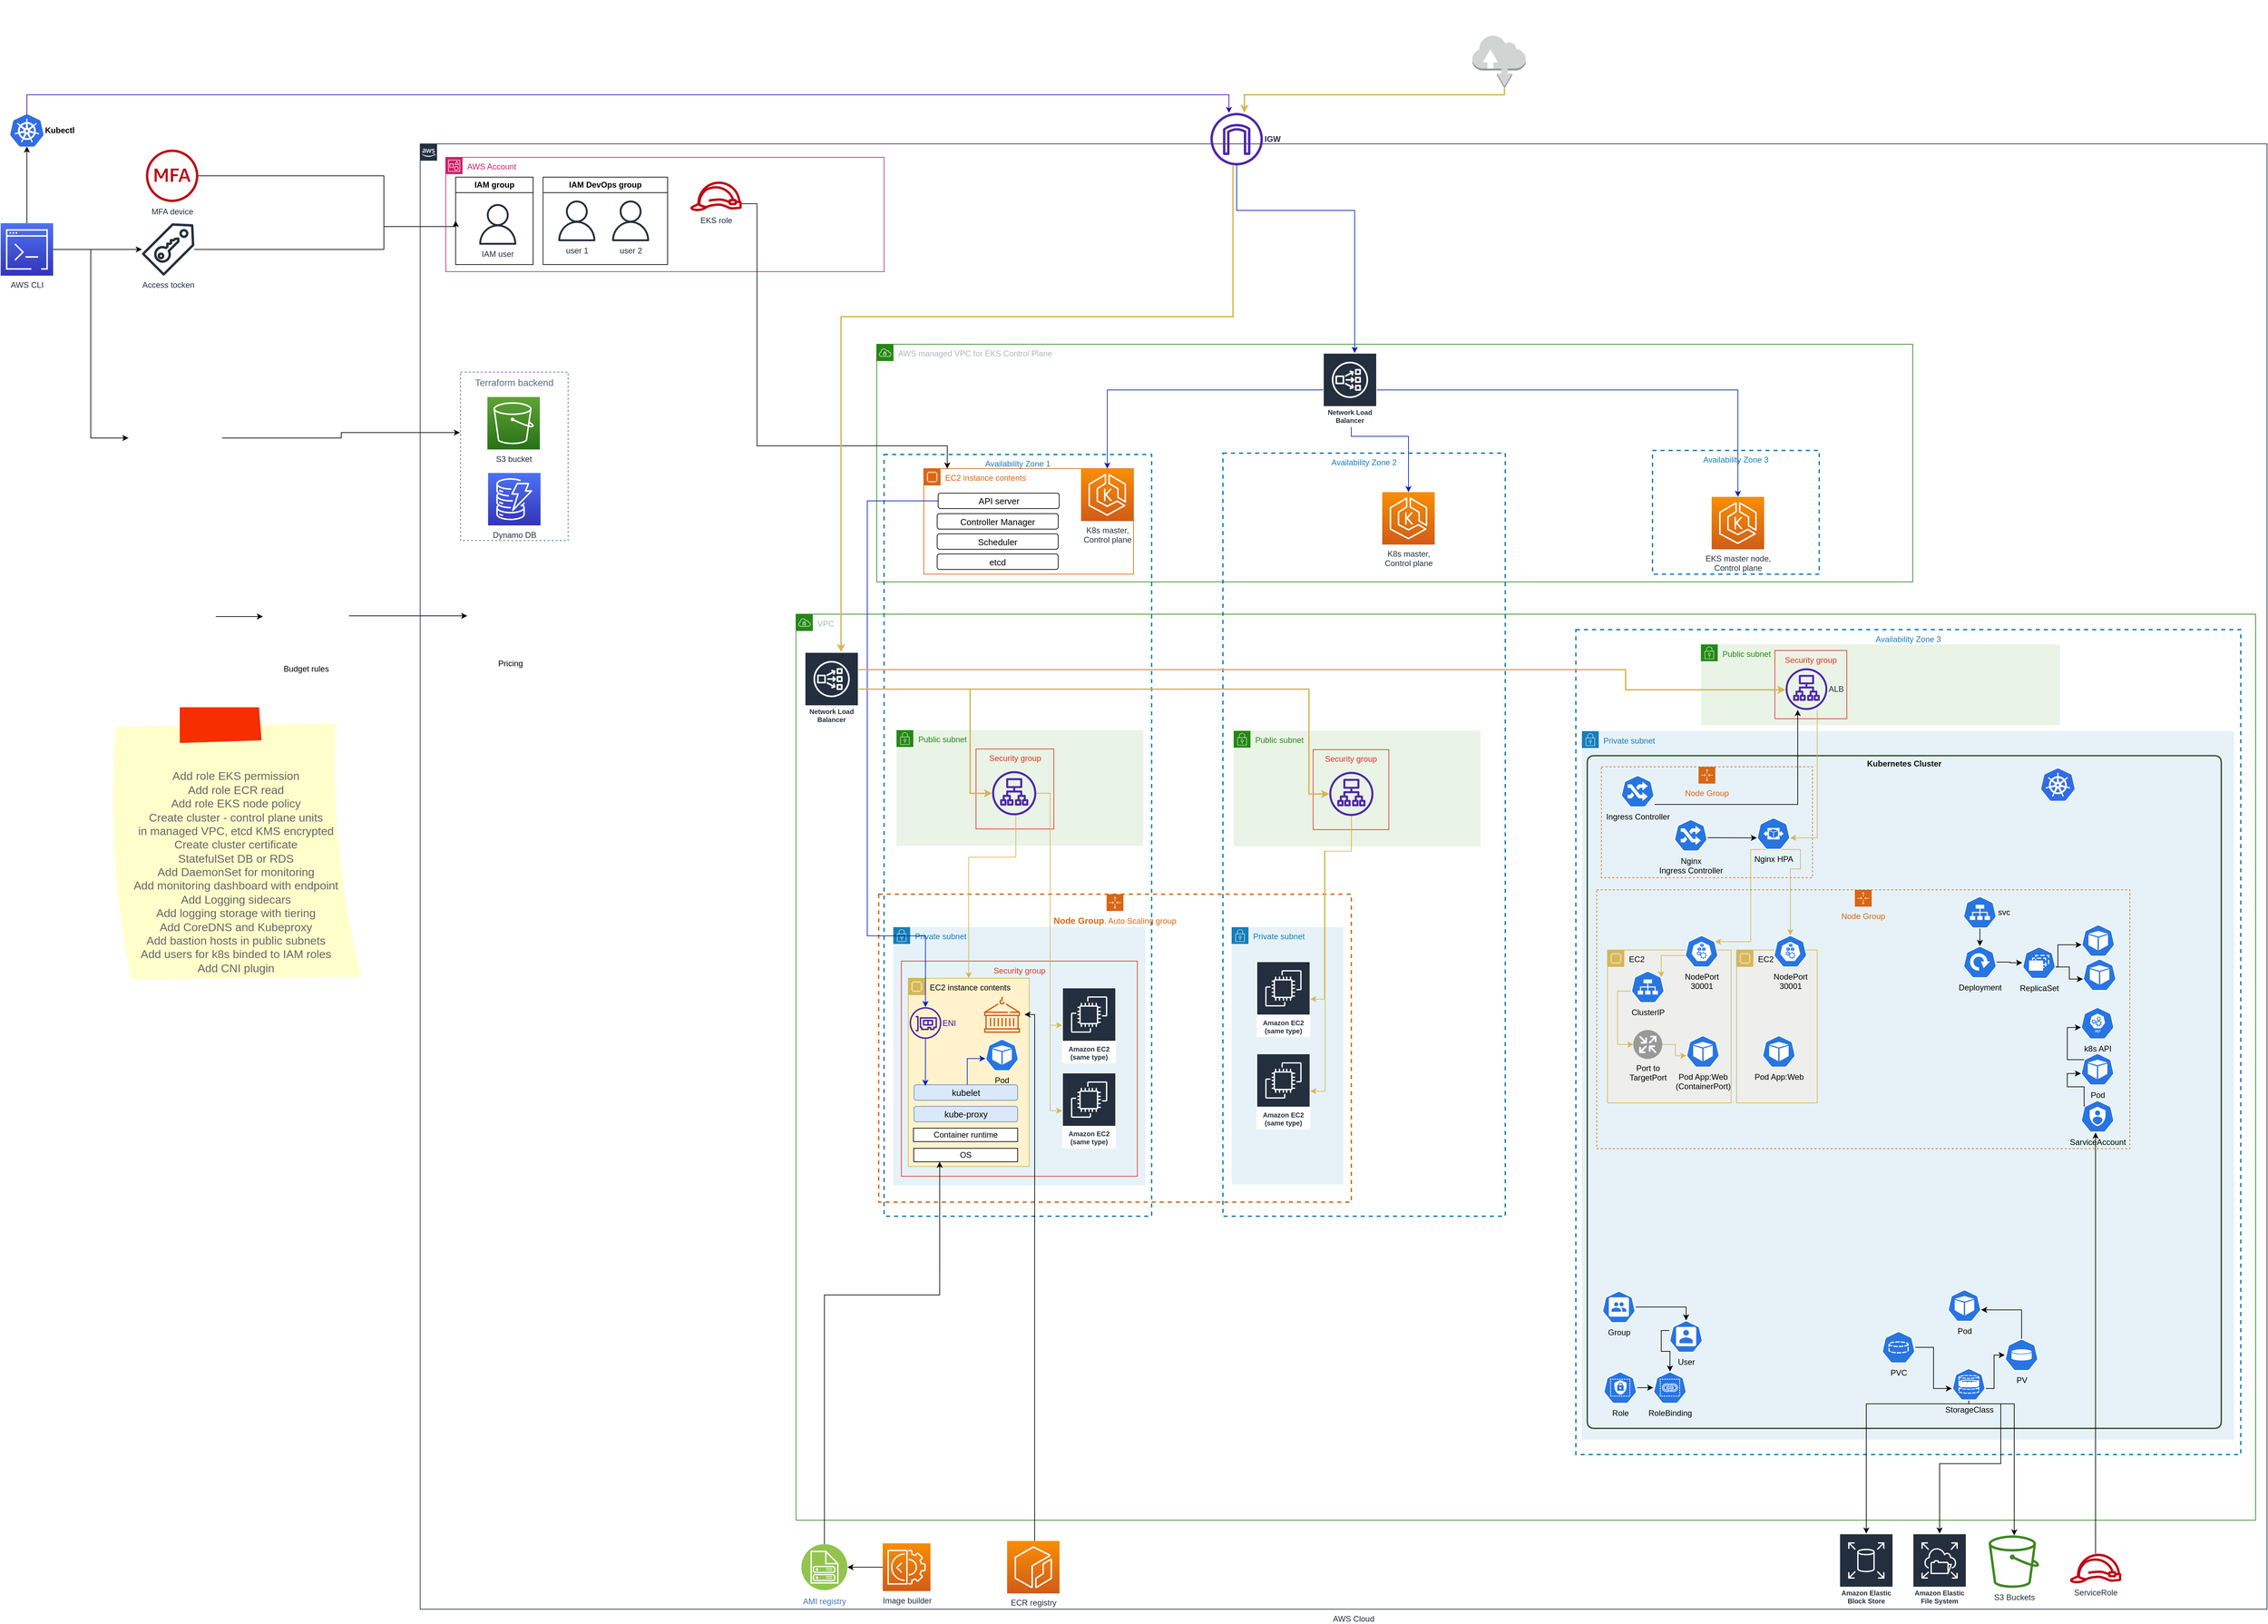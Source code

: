 <mxfile version="21.1.4" type="github">
  <diagram id="Ht1M8jgEwFfnCIfOTk4-" name="Page-1">
    <mxGraphModel dx="1453" dy="1834" grid="0" gridSize="10" guides="1" tooltips="1" connect="1" arrows="1" fold="1" page="0" pageScale="1" pageWidth="1169" pageHeight="827" math="0" shadow="0">
      <root>
        <mxCell id="0" />
        <mxCell id="1" parent="0" />
        <mxCell id="1qa2345JDhDKehQNPxXo-69" style="edgeStyle=orthogonalEdgeStyle;rounded=0;orthogonalLoop=1;jettySize=auto;html=1;" parent="1" source="1qa2345JDhDKehQNPxXo-2" target="1qa2345JDhDKehQNPxXo-64" edge="1">
          <mxGeometry relative="1" as="geometry">
            <mxPoint x="30" y="-641" as="targetPoint" />
          </mxGeometry>
        </mxCell>
        <mxCell id="1qa2345JDhDKehQNPxXo-123" style="edgeStyle=orthogonalEdgeStyle;rounded=0;orthogonalLoop=1;jettySize=auto;html=1;entryX=0;entryY=0.5;entryDx=0;entryDy=0;" parent="1" source="1qa2345JDhDKehQNPxXo-2" target="1qa2345JDhDKehQNPxXo-3" edge="1">
          <mxGeometry relative="1" as="geometry" />
        </mxCell>
        <mxCell id="84fUuEfoQeRxNVpQwfGD-157" value="" style="edgeStyle=orthogonalEdgeStyle;rounded=0;orthogonalLoop=1;jettySize=auto;html=1;" edge="1" parent="1" source="1qa2345JDhDKehQNPxXo-2" target="84fUuEfoQeRxNVpQwfGD-141">
          <mxGeometry relative="1" as="geometry" />
        </mxCell>
        <mxCell id="1qa2345JDhDKehQNPxXo-2" value="AWS CLI" style="sketch=0;points=[[0,0,0],[0.25,0,0],[0.5,0,0],[0.75,0,0],[1,0,0],[0,1,0],[0.25,1,0],[0.5,1,0],[0.75,1,0],[1,1,0],[0,0.25,0],[0,0.5,0],[0,0.75,0],[1,0.25,0],[1,0.5,0],[1,0.75,0]];outlineConnect=0;fontColor=#232F3E;gradientColor=#4D72F3;gradientDirection=north;fillColor=#3334B9;strokeColor=#ffffff;dashed=0;verticalLabelPosition=bottom;verticalAlign=top;align=center;html=1;fontSize=12;fontStyle=0;aspect=fixed;shape=mxgraph.aws4.resourceIcon;resIcon=mxgraph.aws4.command_line_interface;" parent="1" vertex="1">
          <mxGeometry x="-170" y="-680" width="78" height="78" as="geometry" />
        </mxCell>
        <mxCell id="1qa2345JDhDKehQNPxXo-10" style="edgeStyle=orthogonalEdgeStyle;rounded=0;orthogonalLoop=1;jettySize=auto;html=1;entryX=-0.006;entryY=0.359;entryDx=0;entryDy=0;entryPerimeter=0;" parent="1" source="1qa2345JDhDKehQNPxXo-3" target="1qa2345JDhDKehQNPxXo-5" edge="1">
          <mxGeometry relative="1" as="geometry">
            <mxPoint x="270" y="-290" as="targetPoint" />
          </mxGeometry>
        </mxCell>
        <mxCell id="1qa2345JDhDKehQNPxXo-3" value="" style="shape=image;verticalLabelPosition=bottom;labelBackgroundColor=default;verticalAlign=top;aspect=fixed;imageAspect=0;image=https://uploads-ssl.webflow.com/6340ceb04078362242dd4eb9/636131fe1f44d41e7af2eb78_terraform-logo.png;" parent="1" vertex="1">
          <mxGeometry x="20" y="-430" width="139.26" height="139" as="geometry" />
        </mxCell>
        <mxCell id="1qa2345JDhDKehQNPxXo-17" value="" style="edgeStyle=orthogonalEdgeStyle;rounded=0;orthogonalLoop=1;jettySize=auto;html=1;" parent="1" source="1qa2345JDhDKehQNPxXo-4" target="1qa2345JDhDKehQNPxXo-16" edge="1">
          <mxGeometry relative="1" as="geometry" />
        </mxCell>
        <mxCell id="1qa2345JDhDKehQNPxXo-4" value="" style="shape=image;verticalLabelPosition=bottom;labelBackgroundColor=default;verticalAlign=top;aspect=fixed;imageAspect=0;image=https://cdn-icons-png.flaticon.com/512/4341/4341764.png;" parent="1" vertex="1">
          <mxGeometry x="20" y="-160" width="130" height="130" as="geometry" />
        </mxCell>
        <mxCell id="1qa2345JDhDKehQNPxXo-62" style="edgeStyle=orthogonalEdgeStyle;rounded=0;orthogonalLoop=1;jettySize=auto;html=1;" parent="1" source="1qa2345JDhDKehQNPxXo-16" target="1qa2345JDhDKehQNPxXo-61" edge="1">
          <mxGeometry relative="1" as="geometry">
            <Array as="points">
              <mxPoint x="390" y="-96" />
              <mxPoint x="390" y="-96" />
            </Array>
          </mxGeometry>
        </mxCell>
        <mxCell id="1qa2345JDhDKehQNPxXo-16" value="Budget rules" style="shape=image;html=1;verticalAlign=top;verticalLabelPosition=bottom;labelBackgroundColor=#ffffff;imageAspect=0;aspect=fixed;image=https://cdn1.iconfinder.com/data/icons/competitive-strategy-and-corporate-training/512/698_Balance_budget_diagram_financial_graph_bank_banking_money_business-128.png" parent="1" vertex="1">
          <mxGeometry x="220" y="-159" width="128" height="128" as="geometry" />
        </mxCell>
        <mxCell id="1qa2345JDhDKehQNPxXo-65" style="edgeStyle=orthogonalEdgeStyle;rounded=0;orthogonalLoop=1;jettySize=auto;html=1;entryX=0;entryY=0.5;entryDx=0;entryDy=0;" parent="1" source="1qa2345JDhDKehQNPxXo-19" target="1qa2345JDhDKehQNPxXo-21" edge="1">
          <mxGeometry relative="1" as="geometry">
            <Array as="points">
              <mxPoint x="400" y="-750" />
              <mxPoint x="400" y="-675" />
            </Array>
          </mxGeometry>
        </mxCell>
        <mxCell id="1qa2345JDhDKehQNPxXo-19" value="MFA device" style="sketch=0;outlineConnect=0;fontColor=#232F3E;gradientColor=none;fillColor=#BF0816;strokeColor=none;dashed=0;verticalLabelPosition=bottom;verticalAlign=top;align=center;html=1;fontSize=12;fontStyle=0;aspect=fixed;pointerEvents=1;shape=mxgraph.aws4.mfa_token;" parent="1" vertex="1">
          <mxGeometry x="46.0" y="-789.5" width="78" height="78" as="geometry" />
        </mxCell>
        <mxCell id="84fUuEfoQeRxNVpQwfGD-151" style="edgeStyle=orthogonalEdgeStyle;rounded=0;orthogonalLoop=1;jettySize=auto;html=1;exitX=0.6;exitY=1;exitDx=0;exitDy=0;exitPerimeter=0;fillColor=#fff2cc;strokeColor=#d6b656;strokeWidth=2;" edge="1" parent="1" source="1qa2345JDhDKehQNPxXo-22" target="84fUuEfoQeRxNVpQwfGD-78">
          <mxGeometry relative="1" as="geometry">
            <Array as="points">
              <mxPoint x="2067" y="-871" />
              <mxPoint x="1680" y="-871" />
            </Array>
          </mxGeometry>
        </mxCell>
        <mxCell id="1qa2345JDhDKehQNPxXo-22" value="" style="outlineConnect=0;dashed=0;verticalLabelPosition=bottom;verticalAlign=top;align=center;html=1;shape=mxgraph.aws3.internet;fillColor=#D2D3D3;gradientColor=none;" parent="1" vertex="1">
          <mxGeometry x="2019" y="-960" width="79.5" height="79.5" as="geometry" />
        </mxCell>
        <mxCell id="1qa2345JDhDKehQNPxXo-66" style="edgeStyle=orthogonalEdgeStyle;rounded=0;orthogonalLoop=1;jettySize=auto;html=1;entryX=0;entryY=0.5;entryDx=0;entryDy=0;" parent="1" source="1qa2345JDhDKehQNPxXo-64" target="1qa2345JDhDKehQNPxXo-21" edge="1">
          <mxGeometry relative="1" as="geometry">
            <Array as="points">
              <mxPoint x="400" y="-641" />
              <mxPoint x="400" y="-675" />
            </Array>
          </mxGeometry>
        </mxCell>
        <mxCell id="1qa2345JDhDKehQNPxXo-64" value="Access tocken" style="sketch=0;outlineConnect=0;fontColor=#232F3E;gradientColor=none;fillColor=#232F3D;strokeColor=none;dashed=0;verticalLabelPosition=bottom;verticalAlign=top;align=center;html=1;fontSize=12;fontStyle=0;aspect=fixed;pointerEvents=1;shape=mxgraph.aws4.saml_token;" parent="1" vertex="1">
          <mxGeometry x="40" y="-680" width="78" height="78" as="geometry" />
        </mxCell>
        <mxCell id="1qa2345JDhDKehQNPxXo-67" value="&lt;div&gt;&lt;br&gt;&lt;/div&gt;&lt;div&gt;&lt;br&gt;&lt;/div&gt;&lt;div&gt;&lt;br&gt;&lt;/div&gt;&lt;div&gt;&lt;br&gt;&lt;/div&gt;&lt;div&gt;Add role EKS permission&lt;/div&gt;&lt;div&gt;Add role ECR read&lt;/div&gt;&lt;div&gt;Add role EKS node policy&lt;/div&gt;&lt;div&gt;Create cluster - control plane units &lt;br&gt;&lt;/div&gt;&lt;div&gt;in managed VPC, etcd KMS encrypted&lt;/div&gt;&lt;div&gt;Create cluster certificate&lt;br&gt;&lt;/div&gt;&lt;div&gt;StatefulSet DB or RDS&lt;br&gt;&lt;/div&gt;&lt;div&gt;Add DaemonSet for monitoring&lt;/div&gt;&lt;div&gt;Add monitoring dashboard with endpoint&lt;br&gt;&lt;/div&gt;&lt;div&gt;Add Logging sidecars&lt;/div&gt;&lt;div&gt;Add logging storage with tiering&lt;/div&gt;&lt;div&gt;Add CoreDNS and Kubeproxy&lt;/div&gt;&lt;div&gt;Add bastion hosts in public subnets&lt;br&gt;&lt;/div&gt;&lt;div&gt;Add users for k8s binded to IAM roles&lt;/div&gt;&lt;div&gt;Add CNI plugin&lt;br&gt;&lt;/div&gt;" style="strokeWidth=1;shadow=0;align=center;html=1;shape=mxgraph.mockup.text.stickyNote2;fontColor=#666666;mainText=;fontSize=17;whiteSpace=wrap;fillColor=#ffffcc;strokeColor=#F62E00;noLabel=0;" parent="1" vertex="1">
          <mxGeometry x="-10" y="40" width="380" height="409" as="geometry" />
        </mxCell>
        <mxCell id="84fUuEfoQeRxNVpQwfGD-35" value="" style="group;movable=0;deletable=0;recursiveResize=0;" vertex="1" connectable="0" parent="1">
          <mxGeometry x="454" y="-798" width="2747" height="2179.5" as="geometry" />
        </mxCell>
        <mxCell id="1qa2345JDhDKehQNPxXo-116" value="Availability Zone 2" style="fillColor=none;strokeColor=#147EBA;dashed=1;verticalAlign=top;fontStyle=0;fontColor=#147EBA;whiteSpace=wrap;html=1;strokeWidth=2;" parent="84fUuEfoQeRxNVpQwfGD-35" vertex="1">
          <mxGeometry x="1194" y="460" width="420" height="1135" as="geometry" />
        </mxCell>
        <mxCell id="UEzPUAAOIrF-is8g5C7q-175" value="AWS Cloud" style="points=[[0,0],[0.25,0],[0.5,0],[0.75,0],[1,0],[1,0.25],[1,0.5],[1,0.75],[1,1],[0.75,1],[0.5,1],[0.25,1],[0,1],[0,0.75],[0,0.5],[0,0.25]];outlineConnect=0;gradientColor=none;html=1;whiteSpace=wrap;fontSize=12;fontStyle=0;shape=mxgraph.aws4.group;grIcon=mxgraph.aws4.group_aws_cloud_alt;strokeColor=#232F3E;fillColor=none;verticalAlign=top;align=center;spacingLeft=30;fontColor=#232F3E;dashed=0;labelBackgroundColor=#ffffff;container=0;pointerEvents=0;collapsible=0;recursiveResize=0;labelPosition=center;verticalLabelPosition=bottom;" parent="84fUuEfoQeRxNVpQwfGD-35" vertex="1">
          <mxGeometry width="2747" height="2179.5" as="geometry" />
        </mxCell>
        <mxCell id="1qa2345JDhDKehQNPxXo-5" value="&lt;font style=&quot;font-size: 14px;&quot;&gt;Terraform backend&lt;/font&gt;" style="fillColor=none;strokeColor=#5A6C86;dashed=1;verticalAlign=top;fontStyle=0;fontColor=#5A6C86;whiteSpace=wrap;html=1;" parent="84fUuEfoQeRxNVpQwfGD-35" vertex="1">
          <mxGeometry x="60" y="339.5" width="160" height="250.5" as="geometry" />
        </mxCell>
        <mxCell id="1qa2345JDhDKehQNPxXo-6" value="&lt;div&gt;Dynamo DB&lt;/div&gt;" style="sketch=0;points=[[0,0,0],[0.25,0,0],[0.5,0,0],[0.75,0,0],[1,0,0],[0,1,0],[0.25,1,0],[0.5,1,0],[0.75,1,0],[1,1,0],[0,0.25,0],[0,0.5,0],[0,0.75,0],[1,0.25,0],[1,0.5,0],[1,0.75,0]];outlineConnect=0;fontColor=#232F3E;gradientColor=#4D72F3;gradientDirection=north;fillColor=#3334B9;strokeColor=#ffffff;dashed=0;verticalLabelPosition=bottom;verticalAlign=top;align=center;html=1;fontSize=12;fontStyle=0;aspect=fixed;shape=mxgraph.aws4.resourceIcon;resIcon=mxgraph.aws4.dynamodb;" parent="84fUuEfoQeRxNVpQwfGD-35" vertex="1">
          <mxGeometry x="101" y="489.5" width="78" height="78" as="geometry" />
        </mxCell>
        <mxCell id="1qa2345JDhDKehQNPxXo-9" value="S3 bucket" style="sketch=0;points=[[0,0,0],[0.25,0,0],[0.5,0,0],[0.75,0,0],[1,0,0],[0,1,0],[0.25,1,0],[0.5,1,0],[0.75,1,0],[1,1,0],[0,0.25,0],[0,0.5,0],[0,0.75,0],[1,0.25,0],[1,0.5,0],[1,0.75,0]];outlineConnect=0;fontColor=#232F3E;gradientColor=#60A337;gradientDirection=north;fillColor=#277116;strokeColor=#ffffff;dashed=0;verticalLabelPosition=bottom;verticalAlign=top;align=center;html=1;fontSize=12;fontStyle=0;aspect=fixed;shape=mxgraph.aws4.resourceIcon;resIcon=mxgraph.aws4.s3;" parent="84fUuEfoQeRxNVpQwfGD-35" vertex="1">
          <mxGeometry x="100" y="376.5" width="78" height="78" as="geometry" />
        </mxCell>
        <mxCell id="1qa2345JDhDKehQNPxXo-12" value="AWS Account" style="points=[[0,0],[0.25,0],[0.5,0],[0.75,0],[1,0],[1,0.25],[1,0.5],[1,0.75],[1,1],[0.75,1],[0.5,1],[0.25,1],[0,1],[0,0.75],[0,0.5],[0,0.25]];outlineConnect=0;gradientColor=none;html=1;whiteSpace=wrap;fontSize=12;fontStyle=0;container=1;pointerEvents=0;collapsible=0;recursiveResize=0;shape=mxgraph.aws4.group;grIcon=mxgraph.aws4.group_account;strokeColor=#CD2264;fillColor=none;verticalAlign=top;align=left;spacingLeft=30;fontColor=#CD2264;dashed=0;" parent="84fUuEfoQeRxNVpQwfGD-35" vertex="1">
          <mxGeometry x="38" y="20" width="652" height="170" as="geometry" />
        </mxCell>
        <mxCell id="1qa2345JDhDKehQNPxXo-21" value="IAM group" style="swimlane;whiteSpace=wrap;html=1;" parent="1qa2345JDhDKehQNPxXo-12" vertex="1">
          <mxGeometry x="14.75" y="29.5" width="115.25" height="130" as="geometry" />
        </mxCell>
        <mxCell id="1qa2345JDhDKehQNPxXo-11" value="IAM user" style="sketch=0;outlineConnect=0;fontColor=#232F3E;gradientColor=none;fillColor=#232F3D;strokeColor=none;dashed=0;verticalLabelPosition=bottom;verticalAlign=top;align=center;html=1;fontSize=12;fontStyle=0;aspect=fixed;pointerEvents=1;shape=mxgraph.aws4.user;" parent="1qa2345JDhDKehQNPxXo-21" vertex="1">
          <mxGeometry x="32.38" y="40" width="60.5" height="60.5" as="geometry" />
        </mxCell>
        <mxCell id="1qa2345JDhDKehQNPxXo-120" value="IAM DevOps group" style="swimlane;whiteSpace=wrap;html=1;" parent="1qa2345JDhDKehQNPxXo-12" vertex="1">
          <mxGeometry x="144.75" y="29.5" width="185.25" height="130" as="geometry" />
        </mxCell>
        <mxCell id="1qa2345JDhDKehQNPxXo-121" value="user 1" style="sketch=0;outlineConnect=0;fontColor=#232F3E;gradientColor=none;fillColor=#232F3D;strokeColor=none;dashed=0;verticalLabelPosition=bottom;verticalAlign=top;align=center;html=1;fontSize=12;fontStyle=0;aspect=fixed;pointerEvents=1;shape=mxgraph.aws4.user;" parent="1qa2345JDhDKehQNPxXo-120" vertex="1">
          <mxGeometry x="20.0" y="34.75" width="60.5" height="60.5" as="geometry" />
        </mxCell>
        <mxCell id="1qa2345JDhDKehQNPxXo-122" value="user 2" style="sketch=0;outlineConnect=0;fontColor=#232F3E;gradientColor=none;fillColor=#232F3D;strokeColor=none;dashed=0;verticalLabelPosition=bottom;verticalAlign=top;align=center;html=1;fontSize=12;fontStyle=0;aspect=fixed;pointerEvents=1;shape=mxgraph.aws4.user;" parent="1qa2345JDhDKehQNPxXo-120" vertex="1">
          <mxGeometry x="100" y="34.75" width="60.5" height="60.5" as="geometry" />
        </mxCell>
        <mxCell id="1qa2345JDhDKehQNPxXo-15" value="VPC" style="points=[[0,0],[0.25,0],[0.5,0],[0.75,0],[1,0],[1,0.25],[1,0.5],[1,0.75],[1,1],[0.75,1],[0.5,1],[0.25,1],[0,1],[0,0.75],[0,0.5],[0,0.25]];outlineConnect=0;gradientColor=none;html=1;whiteSpace=wrap;fontSize=12;fontStyle=0;container=0;pointerEvents=0;collapsible=0;recursiveResize=0;shape=mxgraph.aws4.group;grIcon=mxgraph.aws4.group_vpc;strokeColor=#248814;fillColor=none;verticalAlign=top;align=left;spacingLeft=30;fontColor=#AAB7B8;dashed=0;deletable=0;movable=0;" parent="84fUuEfoQeRxNVpQwfGD-35" vertex="1">
          <mxGeometry x="559" y="699.5" width="2171" height="1347.5" as="geometry" />
        </mxCell>
        <mxCell id="84fUuEfoQeRxNVpQwfGD-2" value="Availability Zone 3" style="fillColor=none;strokeColor=#147EBA;dashed=1;verticalAlign=top;fontStyle=0;fontColor=#147EBA;whiteSpace=wrap;html=1;strokeWidth=2;" vertex="1" parent="1qa2345JDhDKehQNPxXo-15">
          <mxGeometry x="1160" y="23" width="989" height="1227" as="geometry" />
        </mxCell>
        <mxCell id="84fUuEfoQeRxNVpQwfGD-7" value="&lt;div&gt;EKS master node,&lt;br&gt;&lt;/div&gt;&lt;div&gt;Control plane&lt;/div&gt;" style="sketch=0;points=[[0,0,0],[0.25,0,0],[0.5,0,0],[0.75,0,0],[1,0,0],[0,1,0],[0.25,1,0],[0.5,1,0],[0.75,1,0],[1,1,0],[0,0.25,0],[0,0.5,0],[0,0.75,0],[1,0.25,0],[1,0.5,0],[1,0.75,0]];outlineConnect=0;fontColor=#232F3E;gradientColor=#F78E04;gradientDirection=north;fillColor=#D05C17;strokeColor=#ffffff;dashed=0;verticalLabelPosition=bottom;verticalAlign=top;align=center;html=1;fontSize=12;fontStyle=0;aspect=fixed;shape=mxgraph.aws4.resourceIcon;resIcon=mxgraph.aws4.eks;" vertex="1" parent="1qa2345JDhDKehQNPxXo-15">
          <mxGeometry x="1362" y="-174.5" width="78" height="78" as="geometry" />
        </mxCell>
        <mxCell id="84fUuEfoQeRxNVpQwfGD-131" value="Public subnet" style="points=[[0,0],[0.25,0],[0.5,0],[0.75,0],[1,0],[1,0.25],[1,0.5],[1,0.75],[1,1],[0.75,1],[0.5,1],[0.25,1],[0,1],[0,0.75],[0,0.5],[0,0.25]];outlineConnect=0;gradientColor=none;html=1;whiteSpace=wrap;fontSize=12;fontStyle=0;container=1;pointerEvents=0;collapsible=0;recursiveResize=0;shape=mxgraph.aws4.group;grIcon=mxgraph.aws4.group_security_group;grStroke=0;strokeColor=#248814;fillColor=#E9F3E6;verticalAlign=top;align=left;spacingLeft=30;fontColor=#248814;dashed=0;" vertex="1" parent="1qa2345JDhDKehQNPxXo-15">
          <mxGeometry x="651" y="173.5" width="367" height="172" as="geometry" />
        </mxCell>
        <mxCell id="84fUuEfoQeRxNVpQwfGD-132" value="Security group" style="fillColor=none;strokeColor=#DD3522;verticalAlign=top;fontStyle=0;fontColor=#DD3522;whiteSpace=wrap;html=1;" vertex="1" parent="1qa2345JDhDKehQNPxXo-15">
          <mxGeometry x="769.235" y="201.5" width="112.559" height="119" as="geometry" />
        </mxCell>
        <mxCell id="84fUuEfoQeRxNVpQwfGD-133" value="" style="sketch=0;outlineConnect=0;fontColor=#232F3E;gradientColor=none;fillColor=#4D27AA;strokeColor=none;dashed=0;verticalLabelPosition=bottom;verticalAlign=top;align=center;html=1;fontSize=12;fontStyle=0;aspect=fixed;pointerEvents=1;shape=mxgraph.aws4.application_load_balancer;" vertex="1" parent="1qa2345JDhDKehQNPxXo-15">
          <mxGeometry x="793.255" y="234.5" width="65.656" height="65.656" as="geometry" />
        </mxCell>
        <mxCell id="84fUuEfoQeRxNVpQwfGD-169" value="Private subnet" style="points=[[0,0],[0.25,0],[0.5,0],[0.75,0],[1,0],[1,0.25],[1,0.5],[1,0.75],[1,1],[0.75,1],[0.5,1],[0.25,1],[0,1],[0,0.75],[0,0.5],[0,0.25]];outlineConnect=0;gradientColor=none;html=1;whiteSpace=wrap;fontSize=12;fontStyle=0;container=1;pointerEvents=0;collapsible=0;recursiveResize=0;shape=mxgraph.aws4.group;grIcon=mxgraph.aws4.group_security_group;grStroke=0;strokeColor=#147EBA;fillColor=#E6F2F8;verticalAlign=top;align=left;spacingLeft=30;fontColor=#147EBA;dashed=0;" vertex="1" parent="1qa2345JDhDKehQNPxXo-15">
          <mxGeometry x="1169" y="174" width="970" height="1054" as="geometry" />
        </mxCell>
        <mxCell id="84fUuEfoQeRxNVpQwfGD-170" value="Node Group" style="points=[[0,0],[0.25,0],[0.5,0],[0.75,0],[1,0],[1,0.25],[1,0.5],[1,0.75],[1,1],[0.75,1],[0.5,1],[0.25,1],[0,1],[0,0.75],[0,0.5],[0,0.25]];outlineConnect=0;gradientColor=none;html=1;whiteSpace=wrap;fontSize=12;fontStyle=0;container=1;pointerEvents=0;collapsible=0;recursiveResize=0;shape=mxgraph.aws4.groupCenter;grIcon=mxgraph.aws4.group_auto_scaling_group;grStroke=1;strokeColor=#D86613;fillColor=none;verticalAlign=top;align=center;fontColor=#D86613;dashed=1;spacingTop=25;" vertex="1" parent="84fUuEfoQeRxNVpQwfGD-169">
          <mxGeometry x="29" y="53" width="314" height="165" as="geometry" />
        </mxCell>
        <mxCell id="84fUuEfoQeRxNVpQwfGD-258" value="Kubernetes Cluster" style="swimlane;whiteSpace=wrap;html=1;fillColor=none;fontColor=#0F0F0F;strokeColor=#3A5431;strokeWidth=2;swimlaneLine=0;rounded=1;shadow=0;glass=0;" vertex="1" parent="84fUuEfoQeRxNVpQwfGD-169">
          <mxGeometry x="8" y="36.5" width="943" height="1000.5" as="geometry" />
        </mxCell>
        <mxCell id="84fUuEfoQeRxNVpQwfGD-175" value="Public subnet" style="points=[[0,0],[0.25,0],[0.5,0],[0.75,0],[1,0],[1,0.25],[1,0.5],[1,0.75],[1,1],[0.75,1],[0.5,1],[0.25,1],[0,1],[0,0.75],[0,0.5],[0,0.25]];outlineConnect=0;gradientColor=none;html=1;whiteSpace=wrap;fontSize=12;fontStyle=0;container=1;pointerEvents=0;collapsible=0;recursiveResize=0;shape=mxgraph.aws4.group;grIcon=mxgraph.aws4.group_security_group;grStroke=0;strokeColor=#248814;fillColor=#E9F3E6;verticalAlign=top;align=left;spacingLeft=30;fontColor=#248814;dashed=0;" vertex="1" parent="1qa2345JDhDKehQNPxXo-15">
          <mxGeometry x="1346" y="45" width="534" height="120" as="geometry" />
        </mxCell>
        <mxCell id="84fUuEfoQeRxNVpQwfGD-188" value="Security group" style="fillColor=none;strokeColor=#DD3522;verticalAlign=top;fontStyle=0;fontColor=#DD3522;whiteSpace=wrap;html=1;" vertex="1" parent="84fUuEfoQeRxNVpQwfGD-175">
          <mxGeometry x="110" y="9" width="107" height="101.5" as="geometry" />
        </mxCell>
        <mxCell id="84fUuEfoQeRxNVpQwfGD-173" value="ALB" style="sketch=0;outlineConnect=0;fontColor=#232F3E;gradientColor=none;fillColor=#4D27AA;strokeColor=none;dashed=0;verticalLabelPosition=middle;verticalAlign=middle;align=left;html=1;fontSize=12;fontStyle=0;aspect=fixed;pointerEvents=1;shape=mxgraph.aws4.application_load_balancer;labelPosition=right;" vertex="1" parent="84fUuEfoQeRxNVpQwfGD-175">
          <mxGeometry x="126" y="35.5" width="62" height="62" as="geometry" />
        </mxCell>
        <mxCell id="84fUuEfoQeRxNVpQwfGD-179" style="edgeStyle=orthogonalEdgeStyle;rounded=0;orthogonalLoop=1;jettySize=auto;html=1;" edge="1" parent="1qa2345JDhDKehQNPxXo-15" source="84fUuEfoQeRxNVpQwfGD-178" target="84fUuEfoQeRxNVpQwfGD-173">
          <mxGeometry relative="1" as="geometry">
            <Array as="points">
              <mxPoint x="1490" y="283" />
            </Array>
          </mxGeometry>
        </mxCell>
        <mxCell id="84fUuEfoQeRxNVpQwfGD-181" style="edgeStyle=orthogonalEdgeStyle;rounded=0;orthogonalLoop=1;jettySize=auto;html=1;entryX=0.995;entryY=0.63;entryDx=0;entryDy=0;entryPerimeter=0;fillColor=#fff2cc;strokeColor=#d6b656;strokeWidth=1;" edge="1" parent="1qa2345JDhDKehQNPxXo-15" source="84fUuEfoQeRxNVpQwfGD-173" target="84fUuEfoQeRxNVpQwfGD-180">
          <mxGeometry relative="1" as="geometry">
            <Array as="points">
              <mxPoint x="1519" y="333" />
            </Array>
          </mxGeometry>
        </mxCell>
        <mxCell id="84fUuEfoQeRxNVpQwfGD-247" style="edgeStyle=orthogonalEdgeStyle;rounded=0;orthogonalLoop=1;jettySize=auto;html=1;exitX=0.28;exitY=0.99;exitDx=0;exitDy=0;exitPerimeter=0;entryX=0.9;entryY=0.2;entryDx=0;entryDy=0;entryPerimeter=0;fillColor=#fff2cc;strokeColor=#d6b656;strokeWidth=1;" edge="1" parent="1qa2345JDhDKehQNPxXo-15" source="84fUuEfoQeRxNVpQwfGD-180" target="84fUuEfoQeRxNVpQwfGD-218">
          <mxGeometry relative="1" as="geometry">
            <Array as="points">
              <mxPoint x="1420" y="350" />
              <mxPoint x="1420" y="487" />
            </Array>
          </mxGeometry>
        </mxCell>
        <mxCell id="84fUuEfoQeRxNVpQwfGD-271" style="edgeStyle=orthogonalEdgeStyle;rounded=0;orthogonalLoop=1;jettySize=auto;html=1;exitX=0.72;exitY=0.99;exitDx=0;exitDy=0;exitPerimeter=0;entryX=0.5;entryY=0;entryDx=0;entryDy=0;entryPerimeter=0;fillColor=#fff2cc;strokeColor=#d6b656;" edge="1" parent="1qa2345JDhDKehQNPxXo-15" source="84fUuEfoQeRxNVpQwfGD-180" target="84fUuEfoQeRxNVpQwfGD-243">
          <mxGeometry relative="1" as="geometry">
            <Array as="points">
              <mxPoint x="1494" y="350" />
              <mxPoint x="1494" y="379" />
              <mxPoint x="1479" y="379" />
            </Array>
          </mxGeometry>
        </mxCell>
        <mxCell id="84fUuEfoQeRxNVpQwfGD-180" value="Nginx HPA" style="sketch=0;html=1;dashed=0;whitespace=wrap;fillColor=#2875E2;strokeColor=#ffffff;points=[[0.005,0.63,0],[0.1,0.2,0],[0.9,0.2,0],[0.5,0,0],[0.995,0.63,0],[0.72,0.99,0],[0.5,1,0],[0.28,0.99,0]];verticalLabelPosition=bottom;align=center;verticalAlign=top;shape=mxgraph.kubernetes.icon;prIcon=hpa" vertex="1" parent="1qa2345JDhDKehQNPxXo-15">
          <mxGeometry x="1429" y="302.5" width="50" height="48" as="geometry" />
        </mxCell>
        <mxCell id="84fUuEfoQeRxNVpQwfGD-178" value="&lt;div&gt;Ingress Controller&lt;br&gt;&lt;/div&gt;" style="sketch=0;html=1;dashed=0;whitespace=wrap;fillColor=#2875E2;strokeColor=#ffffff;points=[[0.005,0.63,0],[0.1,0.2,0],[0.9,0.2,0],[0.5,0,0],[0.995,0.63,0],[0.72,0.99,0],[0.5,1,0],[0.28,0.99,0]];verticalLabelPosition=bottom;align=center;verticalAlign=top;shape=mxgraph.kubernetes.icon;prIcon=ing" vertex="1" parent="1qa2345JDhDKehQNPxXo-15">
          <mxGeometry x="1227" y="239.5" width="50" height="48" as="geometry" />
        </mxCell>
        <mxCell id="84fUuEfoQeRxNVpQwfGD-186" value="EC2" style="points=[[0,0],[0.25,0],[0.5,0],[0.75,0],[1,0],[1,0.25],[1,0.5],[1,0.75],[1,1],[0.75,1],[0.5,1],[0.25,1],[0,1],[0,0.75],[0,0.5],[0,0.25]];outlineConnect=0;html=1;whiteSpace=wrap;fontSize=12;fontStyle=0;container=0;pointerEvents=0;collapsible=0;recursiveResize=0;shape=mxgraph.aws4.group;grIcon=mxgraph.aws4.group_ec2_instance_contents;strokeColor=#d6b656;fillColor=#eeeeec;verticalAlign=top;align=left;spacingLeft=30;dashed=0;" vertex="1" parent="1qa2345JDhDKehQNPxXo-15">
          <mxGeometry x="1207" y="499.5" width="184" height="227.5" as="geometry" />
        </mxCell>
        <mxCell id="84fUuEfoQeRxNVpQwfGD-213" value="PV" style="sketch=0;html=1;dashed=0;whitespace=wrap;fillColor=#2875E2;strokeColor=#ffffff;points=[[0.005,0.63,0],[0.1,0.2,0],[0.9,0.2,0],[0.5,0,0],[0.995,0.63,0],[0.72,0.99,0],[0.5,1,0],[0.28,0.99,0]];verticalLabelPosition=bottom;align=center;verticalAlign=top;shape=mxgraph.kubernetes.icon;prIcon=pv" vertex="1" parent="1qa2345JDhDKehQNPxXo-15">
          <mxGeometry x="1798" y="1077.75" width="50" height="48" as="geometry" />
        </mxCell>
        <mxCell id="84fUuEfoQeRxNVpQwfGD-212" value="PVC" style="sketch=0;html=1;dashed=0;whitespace=wrap;fillColor=#2875E2;strokeColor=#ffffff;points=[[0.005,0.63,0],[0.1,0.2,0],[0.9,0.2,0],[0.5,0,0],[0.995,0.63,0],[0.72,0.99,0],[0.5,1,0],[0.28,0.99,0]];verticalLabelPosition=bottom;align=center;verticalAlign=top;shape=mxgraph.kubernetes.icon;prIcon=pvc" vertex="1" parent="1qa2345JDhDKehQNPxXo-15">
          <mxGeometry x="1615" y="1066.5" width="50" height="48" as="geometry" />
        </mxCell>
        <mxCell id="84fUuEfoQeRxNVpQwfGD-218" value="&lt;div&gt;NodePort&lt;/div&gt;&lt;div&gt;30001&lt;br&gt;&lt;/div&gt;" style="sketch=0;html=1;dashed=0;whitespace=wrap;fillColor=#2875E2;strokeColor=#ffffff;points=[[0.005,0.63,0],[0.1,0.2,0],[0.9,0.2,0],[0.5,0,0],[0.995,0.63,0],[0.72,0.99,0],[0.5,1,0],[0.28,0.99,0]];verticalLabelPosition=bottom;align=center;verticalAlign=top;shape=mxgraph.kubernetes.icon;prIcon=node" vertex="1" parent="1qa2345JDhDKehQNPxXo-15">
          <mxGeometry x="1322" y="477.5" width="50" height="48" as="geometry" />
        </mxCell>
        <mxCell id="84fUuEfoQeRxNVpQwfGD-267" style="edgeStyle=orthogonalEdgeStyle;rounded=0;orthogonalLoop=1;jettySize=auto;html=1;exitX=0.995;exitY=0.63;exitDx=0;exitDy=0;exitPerimeter=0;" edge="1" parent="1qa2345JDhDKehQNPxXo-15" source="84fUuEfoQeRxNVpQwfGD-210" target="84fUuEfoQeRxNVpQwfGD-213">
          <mxGeometry relative="1" as="geometry">
            <Array as="points">
              <mxPoint x="1782" y="1152" />
              <mxPoint x="1782" y="1102" />
            </Array>
          </mxGeometry>
        </mxCell>
        <mxCell id="84fUuEfoQeRxNVpQwfGD-210" value="StorageClass" style="sketch=0;html=1;dashed=0;whitespace=wrap;fillColor=#2875E2;strokeColor=#ffffff;points=[[0.005,0.63,0],[0.1,0.2,0],[0.9,0.2,0],[0.5,0,0],[0.995,0.63,0],[0.72,0.99,0],[0.5,1,0],[0.28,0.99,0]];verticalLabelPosition=bottom;align=center;verticalAlign=top;shape=mxgraph.kubernetes.icon;prIcon=sc" vertex="1" parent="1qa2345JDhDKehQNPxXo-15">
          <mxGeometry x="1719" y="1121.5" width="51" height="48" as="geometry" />
        </mxCell>
        <mxCell id="84fUuEfoQeRxNVpQwfGD-214" style="edgeStyle=orthogonalEdgeStyle;rounded=0;orthogonalLoop=1;jettySize=auto;html=1;entryX=0.005;entryY=0.63;entryDx=0;entryDy=0;entryPerimeter=0;" edge="1" parent="1qa2345JDhDKehQNPxXo-15" source="84fUuEfoQeRxNVpQwfGD-212" target="84fUuEfoQeRxNVpQwfGD-210">
          <mxGeometry relative="1" as="geometry" />
        </mxCell>
        <mxCell id="84fUuEfoQeRxNVpQwfGD-198" value="RoleBinding" style="sketch=0;html=1;dashed=0;whitespace=wrap;fillColor=#2875E2;strokeColor=#ffffff;points=[[0.005,0.63,0],[0.1,0.2,0],[0.9,0.2,0],[0.5,0,0],[0.995,0.63,0],[0.72,0.99,0],[0.5,1,0],[0.28,0.99,0]];verticalLabelPosition=bottom;align=center;verticalAlign=top;shape=mxgraph.kubernetes.icon;prIcon=rb" vertex="1" parent="1qa2345JDhDKehQNPxXo-15">
          <mxGeometry x="1275" y="1126.5" width="50" height="48" as="geometry" />
        </mxCell>
        <mxCell id="84fUuEfoQeRxNVpQwfGD-195" value="Role" style="sketch=0;html=1;dashed=0;whitespace=wrap;fillColor=#2875E2;strokeColor=#ffffff;points=[[0.005,0.63,0],[0.1,0.2,0],[0.9,0.2,0],[0.5,0,0],[0.995,0.63,0],[0.72,0.99,0],[0.5,1,0],[0.28,0.99,0]];verticalLabelPosition=bottom;align=center;verticalAlign=top;shape=mxgraph.kubernetes.icon;prIcon=role" vertex="1" parent="1qa2345JDhDKehQNPxXo-15">
          <mxGeometry x="1201" y="1126.5" width="50" height="48" as="geometry" />
        </mxCell>
        <mxCell id="84fUuEfoQeRxNVpQwfGD-196" value="Group" style="sketch=0;html=1;dashed=0;whitespace=wrap;fillColor=#2875E2;strokeColor=#ffffff;points=[[0.005,0.63,0],[0.1,0.2,0],[0.9,0.2,0],[0.5,0,0],[0.995,0.63,0],[0.72,0.99,0],[0.5,1,0],[0.28,0.99,0]];verticalLabelPosition=bottom;align=center;verticalAlign=top;shape=mxgraph.kubernetes.icon;prIcon=group" vertex="1" parent="1qa2345JDhDKehQNPxXo-15">
          <mxGeometry x="1199" y="1006.5" width="50" height="48" as="geometry" />
        </mxCell>
        <mxCell id="84fUuEfoQeRxNVpQwfGD-192" value="User" style="sketch=0;html=1;dashed=0;whitespace=wrap;fillColor=#2875E2;strokeColor=#ffffff;points=[[0.005,0.63,0],[0.1,0.2,0],[0.9,0.2,0],[0.5,0,0],[0.995,0.63,0],[0.72,0.99,0],[0.5,1,0],[0.28,0.99,0]];verticalLabelPosition=bottom;align=center;verticalAlign=top;shape=mxgraph.kubernetes.icon;prIcon=user" vertex="1" parent="1qa2345JDhDKehQNPxXo-15">
          <mxGeometry x="1299" y="1050.5" width="50" height="48" as="geometry" />
        </mxCell>
        <mxCell id="84fUuEfoQeRxNVpQwfGD-202" value="" style="edgeStyle=orthogonalEdgeStyle;rounded=0;orthogonalLoop=1;jettySize=auto;html=1;" edge="1" parent="1qa2345JDhDKehQNPxXo-15" source="84fUuEfoQeRxNVpQwfGD-195" target="84fUuEfoQeRxNVpQwfGD-198">
          <mxGeometry relative="1" as="geometry" />
        </mxCell>
        <mxCell id="84fUuEfoQeRxNVpQwfGD-208" style="edgeStyle=orthogonalEdgeStyle;rounded=0;orthogonalLoop=1;jettySize=auto;html=1;entryX=0.5;entryY=0;entryDx=0;entryDy=0;entryPerimeter=0;" edge="1" parent="1qa2345JDhDKehQNPxXo-15" source="84fUuEfoQeRxNVpQwfGD-192" target="84fUuEfoQeRxNVpQwfGD-198">
          <mxGeometry relative="1" as="geometry">
            <Array as="points">
              <mxPoint x="1287" y="1065.5" />
              <mxPoint x="1287" y="1096.5" />
              <mxPoint x="1300" y="1096.5" />
            </Array>
          </mxGeometry>
        </mxCell>
        <mxCell id="84fUuEfoQeRxNVpQwfGD-199" style="edgeStyle=orthogonalEdgeStyle;rounded=0;orthogonalLoop=1;jettySize=auto;html=1;entryX=0.5;entryY=0;entryDx=0;entryDy=0;entryPerimeter=0;" edge="1" parent="1qa2345JDhDKehQNPxXo-15" source="84fUuEfoQeRxNVpQwfGD-196" target="84fUuEfoQeRxNVpQwfGD-192">
          <mxGeometry relative="1" as="geometry" />
        </mxCell>
        <mxCell id="84fUuEfoQeRxNVpQwfGD-182" value="Node Group" style="points=[[0,0],[0.25,0],[0.5,0],[0.75,0],[1,0],[1,0.25],[1,0.5],[1,0.75],[1,1],[0.75,1],[0.5,1],[0.25,1],[0,1],[0,0.75],[0,0.5],[0,0.25]];outlineConnect=0;gradientColor=none;html=1;whiteSpace=wrap;fontSize=12;fontStyle=0;container=1;pointerEvents=0;collapsible=0;recursiveResize=0;shape=mxgraph.aws4.groupCenter;grIcon=mxgraph.aws4.group_auto_scaling_group;grStroke=1;strokeColor=#D86613;fillColor=none;verticalAlign=top;align=center;fontColor=#D86613;dashed=1;spacingTop=25;" vertex="1" parent="1qa2345JDhDKehQNPxXo-15">
          <mxGeometry x="1191" y="410" width="793" height="385" as="geometry" />
        </mxCell>
        <mxCell id="84fUuEfoQeRxNVpQwfGD-269" value="EC2" style="points=[[0,0],[0.25,0],[0.5,0],[0.75,0],[1,0],[1,0.25],[1,0.5],[1,0.75],[1,1],[0.75,1],[0.5,1],[0.25,1],[0,1],[0,0.75],[0,0.5],[0,0.25]];outlineConnect=0;html=1;whiteSpace=wrap;fontSize=12;fontStyle=0;container=0;pointerEvents=0;collapsible=0;recursiveResize=0;shape=mxgraph.aws4.group;grIcon=mxgraph.aws4.group_ec2_instance_contents;strokeColor=#d6b656;fillColor=#eeeeec;verticalAlign=top;align=left;spacingLeft=30;dashed=0;" vertex="1" parent="84fUuEfoQeRxNVpQwfGD-182">
          <mxGeometry x="208" y="89.5" width="120" height="227.5" as="geometry" />
        </mxCell>
        <mxCell id="84fUuEfoQeRxNVpQwfGD-260" style="edgeStyle=orthogonalEdgeStyle;rounded=0;orthogonalLoop=1;jettySize=auto;html=1;exitX=0.1;exitY=0.2;exitDx=0;exitDy=0;exitPerimeter=0;entryX=0.005;entryY=0.63;entryDx=0;entryDy=0;entryPerimeter=0;" edge="1" parent="1qa2345JDhDKehQNPxXo-15" source="84fUuEfoQeRxNVpQwfGD-193" target="84fUuEfoQeRxNVpQwfGD-225">
          <mxGeometry relative="1" as="geometry" />
        </mxCell>
        <mxCell id="84fUuEfoQeRxNVpQwfGD-193" value="SarviceAccount" style="sketch=0;html=1;dashed=0;whitespace=wrap;fillColor=#2875E2;strokeColor=#ffffff;points=[[0.005,0.63,0],[0.1,0.2,0],[0.9,0.2,0],[0.5,0,0],[0.995,0.63,0],[0.72,0.99,0],[0.5,1,0],[0.28,0.99,0]];verticalLabelPosition=bottom;align=center;verticalAlign=top;shape=mxgraph.kubernetes.icon;prIcon=sa" vertex="1" parent="1qa2345JDhDKehQNPxXo-15">
          <mxGeometry x="1911" y="723" width="50" height="48" as="geometry" />
        </mxCell>
        <mxCell id="84fUuEfoQeRxNVpQwfGD-261" style="edgeStyle=orthogonalEdgeStyle;rounded=0;orthogonalLoop=1;jettySize=auto;html=1;exitX=0.1;exitY=0.2;exitDx=0;exitDy=0;exitPerimeter=0;entryX=0.005;entryY=0.63;entryDx=0;entryDy=0;entryPerimeter=0;" edge="1" parent="1qa2345JDhDKehQNPxXo-15" source="84fUuEfoQeRxNVpQwfGD-225" target="84fUuEfoQeRxNVpQwfGD-255">
          <mxGeometry relative="1" as="geometry">
            <Array as="points">
              <mxPoint x="1891" y="663" />
              <mxPoint x="1891" y="615" />
            </Array>
          </mxGeometry>
        </mxCell>
        <mxCell id="84fUuEfoQeRxNVpQwfGD-225" value="Pod" style="sketch=0;html=1;dashed=0;whitespace=wrap;fillColor=#2875E2;strokeColor=#ffffff;points=[[0.005,0.63,0],[0.1,0.2,0],[0.9,0.2,0],[0.5,0,0],[0.995,0.63,0],[0.72,0.99,0],[0.5,1,0],[0.28,0.99,0]];verticalLabelPosition=bottom;align=center;verticalAlign=top;shape=mxgraph.kubernetes.icon;prIcon=pod" vertex="1" parent="1qa2345JDhDKehQNPxXo-15">
          <mxGeometry x="1911" y="653" width="50" height="48" as="geometry" />
        </mxCell>
        <mxCell id="84fUuEfoQeRxNVpQwfGD-255" value="k8s API" style="sketch=0;html=1;dashed=0;whitespace=wrap;fillColor=#2875E2;strokeColor=#ffffff;points=[[0.005,0.63,0],[0.1,0.2,0],[0.9,0.2,0],[0.5,0,0],[0.995,0.63,0],[0.72,0.99,0],[0.5,1,0],[0.28,0.99,0]];verticalLabelPosition=bottom;align=center;verticalAlign=top;shape=mxgraph.kubernetes.icon;prIcon=api" vertex="1" parent="1qa2345JDhDKehQNPxXo-15">
          <mxGeometry x="1911" y="584.5" width="50" height="48" as="geometry" />
        </mxCell>
        <mxCell id="84fUuEfoQeRxNVpQwfGD-243" value="&lt;div&gt;NodePort&lt;/div&gt;&lt;div&gt;30001&lt;br&gt;&lt;/div&gt;" style="sketch=0;html=1;dashed=0;whitespace=wrap;fillColor=#2875E2;strokeColor=#ffffff;points=[[0.005,0.63,0],[0.1,0.2,0],[0.9,0.2,0],[0.5,0,0],[0.995,0.63,0],[0.72,0.99,0],[0.5,1,0],[0.28,0.99,0]];verticalLabelPosition=bottom;align=center;verticalAlign=top;shape=mxgraph.kubernetes.icon;prIcon=node" vertex="1" parent="1qa2345JDhDKehQNPxXo-15">
          <mxGeometry x="1454" y="477.5" width="50" height="48" as="geometry" />
        </mxCell>
        <mxCell id="1qa2345JDhDKehQNPxXo-61" value="Pricing" style="shape=image;html=1;verticalAlign=top;verticalLabelPosition=bottom;labelBackgroundColor=#ffffff;imageAspect=0;aspect=fixed;image=https://cdn1.iconfinder.com/data/icons/office-171/32/office-01-128.png" parent="84fUuEfoQeRxNVpQwfGD-35" vertex="1">
          <mxGeometry x="70" y="630.5" width="128" height="128" as="geometry" />
        </mxCell>
        <mxCell id="1qa2345JDhDKehQNPxXo-70" value="ECR registry" style="sketch=0;points=[[0,0,0],[0.25,0,0],[0.5,0,0],[0.75,0,0],[1,0,0],[0,1,0],[0.25,1,0],[0.5,1,0],[0.75,1,0],[1,1,0],[0,0.25,0],[0,0.5,0],[0,0.75,0],[1,0.25,0],[1,0.5,0],[1,0.75,0]];outlineConnect=0;fontColor=#232F3E;gradientColor=#F78E04;gradientDirection=north;fillColor=#D05C17;strokeColor=#ffffff;dashed=0;verticalLabelPosition=bottom;verticalAlign=top;align=center;html=1;fontSize=12;fontStyle=0;aspect=fixed;shape=mxgraph.aws4.resourceIcon;resIcon=mxgraph.aws4.ecr;" parent="84fUuEfoQeRxNVpQwfGD-35" vertex="1">
          <mxGeometry x="873" y="2078" width="78" height="78" as="geometry" />
        </mxCell>
        <mxCell id="1qa2345JDhDKehQNPxXo-81" value="AMI registry" style="image;aspect=fixed;perimeter=ellipsePerimeter;html=1;align=center;shadow=0;dashed=0;fontColor=#4277BB;labelBackgroundColor=default;fontSize=12;spacingTop=3;image=img/lib/ibm/vpc/ImageService.svg;" parent="84fUuEfoQeRxNVpQwfGD-35" vertex="1">
          <mxGeometry x="567" y="2082.75" width="68.5" height="68.5" as="geometry" />
        </mxCell>
        <mxCell id="1qa2345JDhDKehQNPxXo-84" style="edgeStyle=orthogonalEdgeStyle;rounded=0;orthogonalLoop=1;jettySize=auto;html=1;exitX=0;exitY=0.5;exitDx=0;exitDy=0;exitPerimeter=0;" parent="84fUuEfoQeRxNVpQwfGD-35" source="1qa2345JDhDKehQNPxXo-82" target="1qa2345JDhDKehQNPxXo-81" edge="1">
          <mxGeometry relative="1" as="geometry" />
        </mxCell>
        <mxCell id="1qa2345JDhDKehQNPxXo-82" value="Image builder" style="sketch=0;points=[[0,0,0],[0.25,0,0],[0.5,0,0],[0.75,0,0],[1,0,0],[0,1,0],[0.25,1,0],[0.5,1,0],[0.75,1,0],[1,1,0],[0,0.25,0],[0,0.5,0],[0,0.75,0],[1,0.25,0],[1,0.5,0],[1,0.75,0]];outlineConnect=0;fontColor=#232F3E;gradientColor=#F78E04;gradientDirection=north;fillColor=#D05C17;strokeColor=#ffffff;dashed=0;verticalLabelPosition=bottom;verticalAlign=top;align=center;html=1;fontSize=12;fontStyle=0;aspect=fixed;shape=mxgraph.aws4.resourceIcon;resIcon=mxgraph.aws4.ec2_image_builder;" parent="84fUuEfoQeRxNVpQwfGD-35" vertex="1">
          <mxGeometry x="688" y="2081.5" width="71" height="71" as="geometry" />
        </mxCell>
        <mxCell id="84fUuEfoQeRxNVpQwfGD-3" value="AWS managed VPC for EKS Control Plane" style="points=[[0,0],[0.25,0],[0.5,0],[0.75,0],[1,0],[1,0.25],[1,0.5],[1,0.75],[1,1],[0.75,1],[0.5,1],[0.25,1],[0,1],[0,0.75],[0,0.5],[0,0.25]];outlineConnect=0;gradientColor=none;html=1;whiteSpace=wrap;fontSize=12;fontStyle=0;container=1;pointerEvents=0;collapsible=0;recursiveResize=0;shape=mxgraph.aws4.group;grIcon=mxgraph.aws4.group_vpc;strokeColor=#248814;fillColor=none;verticalAlign=top;align=left;spacingLeft=30;fontColor=#AAB7B8;dashed=0;" vertex="1" parent="84fUuEfoQeRxNVpQwfGD-35">
          <mxGeometry x="679" y="298" width="1541" height="353.5" as="geometry" />
        </mxCell>
        <mxCell id="84fUuEfoQeRxNVpQwfGD-164" value="Availability Zone 3" style="fillColor=none;strokeColor=#147EBA;dashed=1;verticalAlign=top;fontStyle=0;fontColor=#147EBA;whiteSpace=wrap;html=1;strokeWidth=2;" vertex="1" parent="84fUuEfoQeRxNVpQwfGD-3">
          <mxGeometry x="1154" y="158" width="248" height="184" as="geometry" />
        </mxCell>
        <mxCell id="84fUuEfoQeRxNVpQwfGD-25" style="edgeStyle=orthogonalEdgeStyle;rounded=0;orthogonalLoop=1;jettySize=auto;html=1;entryX=0.5;entryY=0;entryDx=0;entryDy=0;entryPerimeter=0;fillColor=#0050ef;strokeColor=#001DBC;" edge="1" parent="84fUuEfoQeRxNVpQwfGD-35" source="84fUuEfoQeRxNVpQwfGD-10" target="84fUuEfoQeRxNVpQwfGD-15">
          <mxGeometry relative="1" as="geometry" />
        </mxCell>
        <mxCell id="84fUuEfoQeRxNVpQwfGD-80" style="edgeStyle=orthogonalEdgeStyle;rounded=0;orthogonalLoop=1;jettySize=auto;html=1;fillColor=#0050ef;strokeColor=#001DBC;" edge="1" parent="84fUuEfoQeRxNVpQwfGD-35" source="84fUuEfoQeRxNVpQwfGD-78" target="84fUuEfoQeRxNVpQwfGD-10">
          <mxGeometry relative="1" as="geometry">
            <Array as="points">
              <mxPoint x="1215" y="99" />
              <mxPoint x="1390" y="99" />
            </Array>
          </mxGeometry>
        </mxCell>
        <mxCell id="84fUuEfoQeRxNVpQwfGD-78" value="&lt;b&gt;IGW&lt;/b&gt;" style="sketch=0;outlineConnect=0;fontColor=#232F3E;gradientColor=none;fillColor=#4D27AA;strokeColor=none;dashed=0;verticalLabelPosition=middle;verticalAlign=middle;align=left;html=1;fontSize=12;fontStyle=0;aspect=fixed;pointerEvents=1;shape=mxgraph.aws4.internet_gateway;labelPosition=right;" vertex="1" parent="84fUuEfoQeRxNVpQwfGD-35">
          <mxGeometry x="1175.5" y="-46" width="78" height="78" as="geometry" />
        </mxCell>
        <mxCell id="84fUuEfoQeRxNVpQwfGD-26" value="" style="group" vertex="1" connectable="0" parent="84fUuEfoQeRxNVpQwfGD-35">
          <mxGeometry x="749" y="483" width="312" height="157" as="geometry" />
        </mxCell>
        <mxCell id="84fUuEfoQeRxNVpQwfGD-14" value="EC2 instance contents" style="points=[[0,0],[0.25,0],[0.5,0],[0.75,0],[1,0],[1,0.25],[1,0.5],[1,0.75],[1,1],[0.75,1],[0.5,1],[0.25,1],[0,1],[0,0.75],[0,0.5],[0,0.25]];outlineConnect=0;gradientColor=none;html=1;whiteSpace=wrap;fontSize=12;fontStyle=0;container=1;pointerEvents=0;collapsible=0;recursiveResize=0;shape=mxgraph.aws4.group;grIcon=mxgraph.aws4.group_ec2_instance_contents;strokeColor=#D86613;fillColor=none;verticalAlign=top;align=left;spacingLeft=30;fontColor=#D86613;dashed=0;" vertex="1" parent="84fUuEfoQeRxNVpQwfGD-26">
          <mxGeometry width="312" height="157" as="geometry" />
        </mxCell>
        <mxCell id="84fUuEfoQeRxNVpQwfGD-16" value="&lt;font style=&quot;font-size: 13px;&quot;&gt;API server&lt;/font&gt;" style="rounded=1;whiteSpace=wrap;html=1;fontSize=13;" vertex="1" parent="84fUuEfoQeRxNVpQwfGD-26">
          <mxGeometry x="21.5" y="36.5" width="180" height="23" as="geometry" />
        </mxCell>
        <mxCell id="84fUuEfoQeRxNVpQwfGD-18" value="Controller Manager" style="rounded=1;whiteSpace=wrap;html=1;fontSize=13;" vertex="1" parent="84fUuEfoQeRxNVpQwfGD-26">
          <mxGeometry x="20" y="67" width="180" height="23" as="geometry" />
        </mxCell>
        <mxCell id="84fUuEfoQeRxNVpQwfGD-19" value="Scheduler" style="rounded=1;whiteSpace=wrap;html=1;fontSize=13;" vertex="1" parent="84fUuEfoQeRxNVpQwfGD-26">
          <mxGeometry x="20" y="97" width="180" height="23" as="geometry" />
        </mxCell>
        <mxCell id="84fUuEfoQeRxNVpQwfGD-17" value="etcd" style="rounded=1;whiteSpace=wrap;html=1;fontSize=13;" vertex="1" parent="84fUuEfoQeRxNVpQwfGD-26">
          <mxGeometry x="20" y="127" width="180" height="23" as="geometry" />
        </mxCell>
        <mxCell id="84fUuEfoQeRxNVpQwfGD-15" value="&lt;div&gt;K8s master,&lt;br&gt;&lt;/div&gt;&lt;div&gt;Control plane&lt;/div&gt;" style="sketch=0;points=[[0,0,0],[0.25,0,0],[0.5,0,0],[0.75,0,0],[1,0,0],[0,1,0],[0.25,1,0],[0.5,1,0],[0.75,1,0],[1,1,0],[0,0.25,0],[0,0.5,0],[0,0.75,0],[1,0.25,0],[1,0.5,0],[1,0.75,0]];outlineConnect=0;fontColor=#232F3E;gradientColor=#F78E04;gradientDirection=north;fillColor=#D05C17;strokeColor=#ffffff;dashed=0;verticalLabelPosition=bottom;verticalAlign=top;align=center;html=1;fontSize=12;fontStyle=0;aspect=fixed;shape=mxgraph.aws4.resourceIcon;resIcon=mxgraph.aws4.eks;" vertex="1" parent="84fUuEfoQeRxNVpQwfGD-26">
          <mxGeometry x="234" width="78" height="78" as="geometry" />
        </mxCell>
        <mxCell id="84fUuEfoQeRxNVpQwfGD-103" value="Availability Zone 1" style="fillColor=none;strokeColor=#147EBA;dashed=1;verticalAlign=top;fontStyle=0;fontColor=#147EBA;whiteSpace=wrap;html=1;strokeWidth=2;" vertex="1" parent="84fUuEfoQeRxNVpQwfGD-35">
          <mxGeometry x="690" y="462" width="398" height="1133" as="geometry" />
        </mxCell>
        <mxCell id="84fUuEfoQeRxNVpQwfGD-104" value="&lt;div&gt;K8s master,&lt;br&gt;&lt;/div&gt;&lt;div&gt;Control plane&lt;/div&gt;" style="sketch=0;points=[[0,0,0],[0.25,0,0],[0.5,0,0],[0.75,0,0],[1,0,0],[0,1,0],[0.25,1,0],[0.5,1,0],[0.75,1,0],[1,1,0],[0,0.25,0],[0,0.5,0],[0,0.75,0],[1,0.25,0],[1,0.5,0],[1,0.75,0]];outlineConnect=0;fontColor=#232F3E;gradientColor=#F78E04;gradientDirection=north;fillColor=#D05C17;strokeColor=#ffffff;dashed=0;verticalLabelPosition=bottom;verticalAlign=top;align=center;html=1;fontSize=12;fontStyle=0;aspect=fixed;shape=mxgraph.aws4.resourceIcon;resIcon=mxgraph.aws4.eks;" vertex="1" parent="84fUuEfoQeRxNVpQwfGD-35">
          <mxGeometry x="1431" y="518" width="78" height="78" as="geometry" />
        </mxCell>
        <mxCell id="84fUuEfoQeRxNVpQwfGD-105" style="edgeStyle=orthogonalEdgeStyle;rounded=0;orthogonalLoop=1;jettySize=auto;html=1;entryX=0.5;entryY=0;entryDx=0;entryDy=0;entryPerimeter=0;fillColor=#0050ef;strokeColor=#001DBC;" edge="1" parent="84fUuEfoQeRxNVpQwfGD-35" source="84fUuEfoQeRxNVpQwfGD-10" target="84fUuEfoQeRxNVpQwfGD-104">
          <mxGeometry relative="1" as="geometry">
            <Array as="points">
              <mxPoint x="1385" y="435" />
              <mxPoint x="1470" y="435" />
            </Array>
          </mxGeometry>
        </mxCell>
        <mxCell id="84fUuEfoQeRxNVpQwfGD-107" style="edgeStyle=orthogonalEdgeStyle;rounded=0;orthogonalLoop=1;jettySize=auto;html=1;" edge="1" parent="84fUuEfoQeRxNVpQwfGD-35" source="84fUuEfoQeRxNVpQwfGD-106" target="84fUuEfoQeRxNVpQwfGD-14">
          <mxGeometry relative="1" as="geometry">
            <mxPoint x="553.143" y="475.143" as="targetPoint" />
            <Array as="points">
              <mxPoint x="501" y="89" />
              <mxPoint x="501" y="449" />
              <mxPoint x="784" y="449" />
            </Array>
          </mxGeometry>
        </mxCell>
        <mxCell id="84fUuEfoQeRxNVpQwfGD-106" value="EKS role" style="sketch=0;outlineConnect=0;fontColor=#232F3E;gradientColor=none;fillColor=#BF0816;strokeColor=none;dashed=0;verticalLabelPosition=bottom;verticalAlign=top;align=center;html=1;fontSize=12;fontStyle=0;aspect=fixed;pointerEvents=1;shape=mxgraph.aws4.role;" vertex="1" parent="84fUuEfoQeRxNVpQwfGD-35">
          <mxGeometry x="401" y="56" width="78" height="44" as="geometry" />
        </mxCell>
        <mxCell id="84fUuEfoQeRxNVpQwfGD-126" value="Private subnet" style="points=[[0,0],[0.25,0],[0.5,0],[0.75,0],[1,0],[1,0.25],[1,0.5],[1,0.75],[1,1],[0.75,1],[0.5,1],[0.25,1],[0,1],[0,0.75],[0,0.5],[0,0.25]];outlineConnect=0;gradientColor=none;html=1;whiteSpace=wrap;fontSize=12;fontStyle=0;container=1;pointerEvents=0;collapsible=0;recursiveResize=0;shape=mxgraph.aws4.group;grIcon=mxgraph.aws4.group_security_group;grStroke=0;strokeColor=#147EBA;fillColor=#E6F2F8;verticalAlign=top;align=left;spacingLeft=30;fontColor=#147EBA;dashed=0;" vertex="1" parent="84fUuEfoQeRxNVpQwfGD-35">
          <mxGeometry x="703.75" y="1165" width="375" height="384" as="geometry" />
        </mxCell>
        <mxCell id="84fUuEfoQeRxNVpQwfGD-127" value="" style="group" vertex="1" connectable="0" parent="84fUuEfoQeRxNVpQwfGD-126">
          <mxGeometry x="12" y="50.5" width="351" height="320" as="geometry" />
        </mxCell>
        <mxCell id="1qa2345JDhDKehQNPxXo-31" value="Security group" style="fillColor=none;strokeColor=#DD3522;verticalAlign=top;fontStyle=0;fontColor=#DD3522;whiteSpace=wrap;html=1;" parent="84fUuEfoQeRxNVpQwfGD-127" vertex="1">
          <mxGeometry width="351" height="320" as="geometry" />
        </mxCell>
        <mxCell id="1qa2345JDhDKehQNPxXo-71" value="EC2 instance contents" style="points=[[0,0],[0.25,0],[0.5,0],[0.75,0],[1,0],[1,0.25],[1,0.5],[1,0.75],[1,1],[0.75,1],[0.5,1],[0.25,1],[0,1],[0,0.75],[0,0.5],[0,0.25]];outlineConnect=0;html=1;whiteSpace=wrap;fontSize=12;fontStyle=0;container=0;pointerEvents=0;collapsible=0;recursiveResize=0;shape=mxgraph.aws4.group;grIcon=mxgraph.aws4.group_ec2_instance_contents;strokeColor=#d6b656;fillColor=#fff2cc;verticalAlign=top;align=left;spacingLeft=30;dashed=0;" parent="84fUuEfoQeRxNVpQwfGD-127" vertex="1">
          <mxGeometry x="10.273" y="25.5" width="179.78" height="280" as="geometry" />
        </mxCell>
        <mxCell id="1qa2345JDhDKehQNPxXo-76" value="" style="sketch=0;points=[[0,0,0],[0.25,0,0],[0.5,0,0],[0.75,0,0],[1,0,0],[0,1,0],[0.25,1,0],[0.5,1,0],[0.75,1,0],[1,1,0],[0,0.25,0],[0,0.5,0],[0,0.75,0],[1,0.25,0],[1,0.5,0],[1,0.75,0]];outlineConnect=0;gradientDirection=north;fillColor=#fff2cc;strokeColor=#D05C17;dashed=0;verticalLabelPosition=bottom;verticalAlign=top;align=center;html=1;fontSize=12;fontStyle=0;aspect=fixed;shape=mxgraph.aws4.resourceIcon;resIcon=mxgraph.aws4.containers;container=0;" parent="84fUuEfoQeRxNVpQwfGD-127" vertex="1">
          <mxGeometry x="116.346" y="46.5" width="66.776" height="66.776" as="geometry" />
        </mxCell>
        <mxCell id="84fUuEfoQeRxNVpQwfGD-174" style="edgeStyle=orthogonalEdgeStyle;rounded=0;orthogonalLoop=1;jettySize=auto;html=1;fillColor=#0050ef;strokeColor=#001DBC;entryX=0.005;entryY=0.63;entryDx=0;entryDy=0;entryPerimeter=0;" edge="1" parent="84fUuEfoQeRxNVpQwfGD-127" source="84fUuEfoQeRxNVpQwfGD-22" target="84fUuEfoQeRxNVpQwfGD-265">
          <mxGeometry relative="1" as="geometry">
            <mxPoint x="126.534" y="143.019" as="targetPoint" />
            <Array as="points">
              <mxPoint x="98" y="145" />
              <mxPoint x="125" y="145" />
            </Array>
          </mxGeometry>
        </mxCell>
        <mxCell id="84fUuEfoQeRxNVpQwfGD-22" value="kubelet" style="rounded=1;whiteSpace=wrap;html=1;fontSize=13;fillColor=#dae8fc;strokeColor=#6c8ebf;container=0;" vertex="1" parent="84fUuEfoQeRxNVpQwfGD-127">
          <mxGeometry x="18.834" y="184" width="154.098" height="23" as="geometry" />
        </mxCell>
        <mxCell id="84fUuEfoQeRxNVpQwfGD-21" value="kube-proxy" style="rounded=1;whiteSpace=wrap;html=1;fontSize=13;fillColor=#dae8fc;strokeColor=#6c8ebf;container=0;" vertex="1" parent="84fUuEfoQeRxNVpQwfGD-127">
          <mxGeometry x="18.834" y="216" width="154.098" height="23" as="geometry" />
        </mxCell>
        <mxCell id="1qa2345JDhDKehQNPxXo-79" value="Container runtime" style="rounded=0;whiteSpace=wrap;html=1;container=0;" parent="84fUuEfoQeRxNVpQwfGD-127" vertex="1">
          <mxGeometry x="17.978" y="248.5" width="154.954" height="20" as="geometry" />
        </mxCell>
        <mxCell id="1qa2345JDhDKehQNPxXo-80" value="OS" style="rounded=0;whiteSpace=wrap;html=1;container=0;" parent="84fUuEfoQeRxNVpQwfGD-127" vertex="1">
          <mxGeometry x="18.346" y="278.5" width="154.586" height="20" as="geometry" />
        </mxCell>
        <mxCell id="84fUuEfoQeRxNVpQwfGD-71" value="&lt;div&gt;Amazon EC2&lt;/div&gt;&lt;div&gt;(same type)&lt;br&gt;&lt;/div&gt;" style="sketch=0;outlineConnect=0;fontColor=#232F3E;gradientColor=none;strokeColor=#ffffff;fillColor=#232F3E;dashed=0;verticalLabelPosition=middle;verticalAlign=bottom;align=center;html=1;whiteSpace=wrap;fontSize=10;fontStyle=1;spacing=3;shape=mxgraph.aws4.productIcon;prIcon=mxgraph.aws4.ec2;" vertex="1" parent="84fUuEfoQeRxNVpQwfGD-127">
          <mxGeometry x="239.25" y="39.5" width="80" height="112.5" as="geometry" />
        </mxCell>
        <mxCell id="84fUuEfoQeRxNVpQwfGD-72" value="&lt;div&gt;Amazon EC2&lt;/div&gt;&lt;div&gt;(same type)&lt;br&gt;&lt;/div&gt;" style="sketch=0;outlineConnect=0;fontColor=#232F3E;gradientColor=none;strokeColor=#ffffff;fillColor=#232F3E;dashed=0;verticalLabelPosition=middle;verticalAlign=bottom;align=center;html=1;whiteSpace=wrap;fontSize=10;fontStyle=1;spacing=3;shape=mxgraph.aws4.productIcon;prIcon=mxgraph.aws4.ec2;" vertex="1" parent="84fUuEfoQeRxNVpQwfGD-127">
          <mxGeometry x="239.25" y="166" width="80" height="112.5" as="geometry" />
        </mxCell>
        <mxCell id="84fUuEfoQeRxNVpQwfGD-139" style="edgeStyle=orthogonalEdgeStyle;rounded=0;orthogonalLoop=1;jettySize=auto;html=1;entryX=0.109;entryY=0.07;entryDx=0;entryDy=0;entryPerimeter=0;fillColor=#0050ef;strokeColor=#001DBC;" edge="1" parent="84fUuEfoQeRxNVpQwfGD-127" source="84fUuEfoQeRxNVpQwfGD-136" target="84fUuEfoQeRxNVpQwfGD-22">
          <mxGeometry relative="1" as="geometry" />
        </mxCell>
        <mxCell id="84fUuEfoQeRxNVpQwfGD-136" value="&lt;font color=&quot;#4c0099&quot;&gt;ENI&lt;/font&gt;" style="sketch=0;outlineConnect=0;fontColor=#232F3E;gradientColor=none;fillColor=#4D27AA;strokeColor=none;dashed=0;verticalLabelPosition=middle;verticalAlign=middle;align=left;html=1;fontSize=12;fontStyle=0;aspect=fixed;pointerEvents=1;shape=mxgraph.aws4.elastic_network_interface;labelPosition=right;" vertex="1" parent="84fUuEfoQeRxNVpQwfGD-127">
          <mxGeometry x="12.25" y="68.5" width="47.25" height="47.25" as="geometry" />
        </mxCell>
        <mxCell id="84fUuEfoQeRxNVpQwfGD-265" value="Pod" style="sketch=0;html=1;dashed=0;whitespace=wrap;fillColor=#2875E2;strokeColor=#ffffff;points=[[0.005,0.63,0],[0.1,0.2,0],[0.9,0.2,0],[0.5,0,0],[0.995,0.63,0],[0.72,0.99,0],[0.5,1,0],[0.28,0.99,0]];verticalLabelPosition=bottom;align=center;verticalAlign=top;shape=mxgraph.kubernetes.icon;prIcon=pod" vertex="1" parent="84fUuEfoQeRxNVpQwfGD-127">
          <mxGeometry x="124.73" y="115.75" width="50" height="48" as="geometry" />
        </mxCell>
        <mxCell id="84fUuEfoQeRxNVpQwfGD-29" value="&lt;b&gt;&lt;font style=&quot;font-size: 13px;&quot;&gt;Node Group&lt;/font&gt;&lt;/b&gt;. Auto Scaling group" style="points=[[0,0],[0.25,0],[0.5,0],[0.75,0],[1,0],[1,0.25],[1,0.5],[1,0.75],[1,1],[0.75,1],[0.5,1],[0.25,1],[0,1],[0,0.75],[0,0.5],[0,0.25]];outlineConnect=0;gradientColor=none;html=1;whiteSpace=wrap;fontSize=12;fontStyle=0;container=1;pointerEvents=0;collapsible=0;recursiveResize=0;shape=mxgraph.aws4.groupCenter;grIcon=mxgraph.aws4.group_auto_scaling_group;grStroke=1;strokeColor=#D86613;fillColor=none;verticalAlign=top;align=center;fontColor=#D86613;dashed=1;spacingTop=25;strokeWidth=2;" vertex="1" parent="84fUuEfoQeRxNVpQwfGD-35">
          <mxGeometry x="682" y="1116" width="703" height="458" as="geometry" />
        </mxCell>
        <mxCell id="84fUuEfoQeRxNVpQwfGD-108" value="" style="group" vertex="1" connectable="0" parent="84fUuEfoQeRxNVpQwfGD-35">
          <mxGeometry x="708.5" y="872" width="367" height="172" as="geometry" />
        </mxCell>
        <mxCell id="84fUuEfoQeRxNVpQwfGD-109" value="Public subnet" style="points=[[0,0],[0.25,0],[0.5,0],[0.75,0],[1,0],[1,0.25],[1,0.5],[1,0.75],[1,1],[0.75,1],[0.5,1],[0.25,1],[0,1],[0,0.75],[0,0.5],[0,0.25]];outlineConnect=0;gradientColor=none;html=1;whiteSpace=wrap;fontSize=12;fontStyle=0;container=1;pointerEvents=0;collapsible=0;recursiveResize=0;shape=mxgraph.aws4.group;grIcon=mxgraph.aws4.group_security_group;grStroke=0;strokeColor=#248814;fillColor=#E9F3E6;verticalAlign=top;align=left;spacingLeft=30;fontColor=#248814;dashed=0;" vertex="1" parent="84fUuEfoQeRxNVpQwfGD-108">
          <mxGeometry width="367" height="172" as="geometry" />
        </mxCell>
        <mxCell id="84fUuEfoQeRxNVpQwfGD-122" value="Security group" style="fillColor=none;strokeColor=#DD3522;verticalAlign=top;fontStyle=0;fontColor=#DD3522;whiteSpace=wrap;html=1;" vertex="1" parent="84fUuEfoQeRxNVpQwfGD-108">
          <mxGeometry x="118.23" y="28" width="115.77" height="119" as="geometry" />
        </mxCell>
        <mxCell id="84fUuEfoQeRxNVpQwfGD-123" value="" style="sketch=0;outlineConnect=0;fontColor=#232F3E;gradientColor=none;fillColor=#4D27AA;strokeColor=none;dashed=0;verticalLabelPosition=bottom;verticalAlign=top;align=center;html=1;fontSize=12;fontStyle=0;aspect=fixed;pointerEvents=1;shape=mxgraph.aws4.application_load_balancer;" vertex="1" parent="84fUuEfoQeRxNVpQwfGD-108">
          <mxGeometry x="142.255" y="61" width="65.656" height="65.656" as="geometry" />
        </mxCell>
        <mxCell id="84fUuEfoQeRxNVpQwfGD-129" style="edgeStyle=orthogonalEdgeStyle;rounded=0;orthogonalLoop=1;jettySize=auto;html=1;fillColor=#fff2cc;strokeColor=#d6b656;" edge="1" parent="84fUuEfoQeRxNVpQwfGD-35" source="84fUuEfoQeRxNVpQwfGD-123" target="84fUuEfoQeRxNVpQwfGD-71">
          <mxGeometry relative="1" as="geometry">
            <Array as="points">
              <mxPoint x="937" y="966" />
              <mxPoint x="937" y="1311" />
            </Array>
          </mxGeometry>
        </mxCell>
        <mxCell id="84fUuEfoQeRxNVpQwfGD-128" style="edgeStyle=orthogonalEdgeStyle;rounded=0;orthogonalLoop=1;jettySize=auto;html=1;entryX=0.5;entryY=0;entryDx=0;entryDy=0;fillColor=#fff2cc;strokeColor=#d6b656;" edge="1" parent="84fUuEfoQeRxNVpQwfGD-35" source="84fUuEfoQeRxNVpQwfGD-123" target="1qa2345JDhDKehQNPxXo-71">
          <mxGeometry relative="1" as="geometry">
            <Array as="points">
              <mxPoint x="886" y="1061" />
              <mxPoint x="816" y="1061" />
            </Array>
          </mxGeometry>
        </mxCell>
        <mxCell id="84fUuEfoQeRxNVpQwfGD-130" style="edgeStyle=orthogonalEdgeStyle;rounded=0;orthogonalLoop=1;jettySize=auto;html=1;fillColor=#fff2cc;strokeColor=#d6b656;" edge="1" parent="84fUuEfoQeRxNVpQwfGD-35" source="84fUuEfoQeRxNVpQwfGD-123" target="84fUuEfoQeRxNVpQwfGD-72">
          <mxGeometry relative="1" as="geometry">
            <Array as="points">
              <mxPoint x="937" y="966" />
              <mxPoint x="937" y="1438" />
            </Array>
          </mxGeometry>
        </mxCell>
        <mxCell id="84fUuEfoQeRxNVpQwfGD-138" style="edgeStyle=orthogonalEdgeStyle;rounded=0;orthogonalLoop=1;jettySize=auto;html=1;fillColor=#0050ef;strokeColor=#001DBC;" edge="1" parent="84fUuEfoQeRxNVpQwfGD-35" source="84fUuEfoQeRxNVpQwfGD-16" target="84fUuEfoQeRxNVpQwfGD-136">
          <mxGeometry relative="1" as="geometry">
            <Array as="points">
              <mxPoint x="665" y="531" />
              <mxPoint x="665" y="1178" />
            </Array>
          </mxGeometry>
        </mxCell>
        <mxCell id="84fUuEfoQeRxNVpQwfGD-152" style="edgeStyle=orthogonalEdgeStyle;rounded=0;orthogonalLoop=1;jettySize=auto;html=1;fillColor=#fff2cc;strokeColor=#d6b656;strokeWidth=2;" edge="1" parent="84fUuEfoQeRxNVpQwfGD-35" source="84fUuEfoQeRxNVpQwfGD-78" target="84fUuEfoQeRxNVpQwfGD-154">
          <mxGeometry relative="1" as="geometry">
            <mxPoint x="1074" y="767" as="targetPoint" />
            <Array as="points">
              <mxPoint x="1209" y="257" />
              <mxPoint x="626" y="257" />
              <mxPoint x="626" y="758" />
              <mxPoint x="610" y="758" />
            </Array>
          </mxGeometry>
        </mxCell>
        <mxCell id="84fUuEfoQeRxNVpQwfGD-10" value="Network Load Balancer" style="sketch=0;outlineConnect=0;fontColor=#232F3E;gradientColor=none;strokeColor=#ffffff;fillColor=#232F3E;dashed=0;verticalLabelPosition=middle;verticalAlign=bottom;align=center;html=1;whiteSpace=wrap;fontSize=10;fontStyle=1;spacing=3;shape=mxgraph.aws4.productIcon;prIcon=mxgraph.aws4.network_load_balancer;" vertex="1" parent="84fUuEfoQeRxNVpQwfGD-35">
          <mxGeometry x="1343" y="311" width="80" height="110" as="geometry" />
        </mxCell>
        <mxCell id="84fUuEfoQeRxNVpQwfGD-13" style="edgeStyle=orthogonalEdgeStyle;rounded=0;orthogonalLoop=1;jettySize=auto;html=1;entryX=0.5;entryY=0;entryDx=0;entryDy=0;entryPerimeter=0;fillColor=#0050ef;strokeColor=#001DBC;" edge="1" parent="84fUuEfoQeRxNVpQwfGD-35" source="84fUuEfoQeRxNVpQwfGD-10" target="84fUuEfoQeRxNVpQwfGD-7">
          <mxGeometry relative="1" as="geometry" />
        </mxCell>
        <mxCell id="84fUuEfoQeRxNVpQwfGD-158" style="edgeStyle=orthogonalEdgeStyle;rounded=0;orthogonalLoop=1;jettySize=auto;html=1;fillColor=#fff2cc;strokeColor=#d6b656;strokeWidth=2;" edge="1" parent="84fUuEfoQeRxNVpQwfGD-35" source="84fUuEfoQeRxNVpQwfGD-154" target="84fUuEfoQeRxNVpQwfGD-123">
          <mxGeometry relative="1" as="geometry">
            <Array as="points">
              <mxPoint x="818" y="811" />
              <mxPoint x="818" y="966" />
            </Array>
          </mxGeometry>
        </mxCell>
        <mxCell id="84fUuEfoQeRxNVpQwfGD-160" style="edgeStyle=orthogonalEdgeStyle;rounded=0;orthogonalLoop=1;jettySize=auto;html=1;fillColor=#fff2cc;strokeColor=#d6b656;strokeWidth=2;" edge="1" parent="84fUuEfoQeRxNVpQwfGD-35" source="84fUuEfoQeRxNVpQwfGD-154" target="84fUuEfoQeRxNVpQwfGD-133">
          <mxGeometry relative="1" as="geometry">
            <Array as="points">
              <mxPoint x="1322" y="811" />
              <mxPoint x="1322" y="967" />
            </Array>
          </mxGeometry>
        </mxCell>
        <mxCell id="84fUuEfoQeRxNVpQwfGD-187" style="edgeStyle=orthogonalEdgeStyle;rounded=0;orthogonalLoop=1;jettySize=auto;html=1;fillColor=#fff2cc;strokeColor=#d6b656;strokeWidth=2;" edge="1" parent="84fUuEfoQeRxNVpQwfGD-35" source="84fUuEfoQeRxNVpQwfGD-154" target="84fUuEfoQeRxNVpQwfGD-173">
          <mxGeometry relative="1" as="geometry">
            <Array as="points">
              <mxPoint x="1793" y="782" />
              <mxPoint x="1793" y="812" />
            </Array>
          </mxGeometry>
        </mxCell>
        <mxCell id="84fUuEfoQeRxNVpQwfGD-154" value="Network Load Balancer" style="sketch=0;outlineConnect=0;fontColor=#232F3E;gradientColor=none;strokeColor=#ffffff;fillColor=#232F3E;dashed=0;verticalLabelPosition=middle;verticalAlign=bottom;align=center;html=1;whiteSpace=wrap;fontSize=10;fontStyle=1;spacing=3;shape=mxgraph.aws4.productIcon;prIcon=mxgraph.aws4.network_load_balancer;" vertex="1" parent="84fUuEfoQeRxNVpQwfGD-35">
          <mxGeometry x="572" y="756" width="80" height="110" as="geometry" />
        </mxCell>
        <mxCell id="84fUuEfoQeRxNVpQwfGD-162" value="Private subnet" style="points=[[0,0],[0.25,0],[0.5,0],[0.75,0],[1,0],[1,0.25],[1,0.5],[1,0.75],[1,1],[0.75,1],[0.5,1],[0.25,1],[0,1],[0,0.75],[0,0.5],[0,0.25]];outlineConnect=0;gradientColor=none;html=1;whiteSpace=wrap;fontSize=12;fontStyle=0;container=1;pointerEvents=0;collapsible=0;recursiveResize=0;shape=mxgraph.aws4.group;grIcon=mxgraph.aws4.group_security_group;grStroke=0;strokeColor=#147EBA;fillColor=#E6F2F8;verticalAlign=top;align=left;spacingLeft=30;fontColor=#147EBA;dashed=0;" vertex="1" parent="84fUuEfoQeRxNVpQwfGD-35">
          <mxGeometry x="1207" y="1165" width="166" height="383" as="geometry" />
        </mxCell>
        <mxCell id="84fUuEfoQeRxNVpQwfGD-101" value="&lt;div&gt;Amazon EC2&lt;/div&gt;&lt;div&gt;(same type)&lt;br&gt;&lt;/div&gt;" style="sketch=0;outlineConnect=0;fontColor=#232F3E;gradientColor=none;strokeColor=#ffffff;fillColor=#232F3E;dashed=0;verticalLabelPosition=middle;verticalAlign=bottom;align=center;html=1;whiteSpace=wrap;fontSize=10;fontStyle=1;spacing=3;shape=mxgraph.aws4.productIcon;prIcon=mxgraph.aws4.ec2;" vertex="1" parent="84fUuEfoQeRxNVpQwfGD-35">
          <mxGeometry x="1244" y="1353" width="80" height="112.5" as="geometry" />
        </mxCell>
        <mxCell id="84fUuEfoQeRxNVpQwfGD-102" value="&lt;div&gt;Amazon EC2&lt;/div&gt;&lt;div&gt;(same type)&lt;br&gt;&lt;/div&gt;" style="sketch=0;outlineConnect=0;fontColor=#232F3E;gradientColor=none;strokeColor=#ffffff;fillColor=#232F3E;dashed=0;verticalLabelPosition=middle;verticalAlign=bottom;align=center;html=1;whiteSpace=wrap;fontSize=10;fontStyle=1;spacing=3;shape=mxgraph.aws4.productIcon;prIcon=mxgraph.aws4.ec2;" vertex="1" parent="84fUuEfoQeRxNVpQwfGD-35">
          <mxGeometry x="1244" y="1216" width="80" height="112.5" as="geometry" />
        </mxCell>
        <mxCell id="84fUuEfoQeRxNVpQwfGD-134" style="edgeStyle=orthogonalEdgeStyle;rounded=0;orthogonalLoop=1;jettySize=auto;html=1;fillColor=#fff2cc;strokeColor=#d6b656;" edge="1" parent="84fUuEfoQeRxNVpQwfGD-35" source="84fUuEfoQeRxNVpQwfGD-133" target="84fUuEfoQeRxNVpQwfGD-102">
          <mxGeometry relative="1" as="geometry">
            <Array as="points">
              <mxPoint x="1385" y="1052" />
              <mxPoint x="1345" y="1052" />
              <mxPoint x="1345" y="1272" />
            </Array>
          </mxGeometry>
        </mxCell>
        <mxCell id="84fUuEfoQeRxNVpQwfGD-135" style="edgeStyle=orthogonalEdgeStyle;rounded=0;orthogonalLoop=1;jettySize=auto;html=1;fillColor=#fff2cc;strokeColor=#d6b656;" edge="1" parent="84fUuEfoQeRxNVpQwfGD-35" source="84fUuEfoQeRxNVpQwfGD-133" target="84fUuEfoQeRxNVpQwfGD-101">
          <mxGeometry relative="1" as="geometry">
            <Array as="points">
              <mxPoint x="1385" y="1052" />
              <mxPoint x="1346" y="1052" />
              <mxPoint x="1346" y="1409" />
            </Array>
          </mxGeometry>
        </mxCell>
        <mxCell id="84fUuEfoQeRxNVpQwfGD-166" style="edgeStyle=orthogonalEdgeStyle;rounded=0;orthogonalLoop=1;jettySize=auto;html=1;" edge="1" parent="84fUuEfoQeRxNVpQwfGD-35" source="1qa2345JDhDKehQNPxXo-70" target="1qa2345JDhDKehQNPxXo-76">
          <mxGeometry relative="1" as="geometry">
            <Array as="points">
              <mxPoint x="914" y="1295" />
            </Array>
          </mxGeometry>
        </mxCell>
        <mxCell id="84fUuEfoQeRxNVpQwfGD-172" style="edgeStyle=orthogonalEdgeStyle;rounded=0;orthogonalLoop=1;jettySize=auto;html=1;entryX=0.25;entryY=1;entryDx=0;entryDy=0;" edge="1" parent="84fUuEfoQeRxNVpQwfGD-35" source="1qa2345JDhDKehQNPxXo-81" target="1qa2345JDhDKehQNPxXo-80">
          <mxGeometry relative="1" as="geometry">
            <Array as="points">
              <mxPoint x="601" y="1712" />
              <mxPoint x="773" y="1712" />
            </Array>
          </mxGeometry>
        </mxCell>
        <mxCell id="84fUuEfoQeRxNVpQwfGD-223" value="" style="edgeStyle=orthogonalEdgeStyle;rounded=0;orthogonalLoop=1;jettySize=auto;html=1;" edge="1" parent="84fUuEfoQeRxNVpQwfGD-35" source="84fUuEfoQeRxNVpQwfGD-222" target="84fUuEfoQeRxNVpQwfGD-193">
          <mxGeometry relative="1" as="geometry">
            <Array as="points">
              <mxPoint x="2492" y="1955" />
              <mxPoint x="2492" y="1955" />
            </Array>
          </mxGeometry>
        </mxCell>
        <mxCell id="84fUuEfoQeRxNVpQwfGD-222" value="ServiceRole" style="sketch=0;outlineConnect=0;fontColor=#232F3E;gradientColor=none;fillColor=#BF0816;strokeColor=none;dashed=0;verticalLabelPosition=bottom;verticalAlign=top;align=center;html=1;fontSize=12;fontStyle=0;aspect=fixed;pointerEvents=1;shape=mxgraph.aws4.role;" vertex="1" parent="84fUuEfoQeRxNVpQwfGD-35">
          <mxGeometry x="2453" y="2097" width="78" height="44" as="geometry" />
        </mxCell>
        <mxCell id="84fUuEfoQeRxNVpQwfGD-253" style="edgeStyle=orthogonalEdgeStyle;rounded=0;orthogonalLoop=1;jettySize=auto;html=1;exitX=0.005;exitY=0.63;exitDx=0;exitDy=0;exitPerimeter=0;entryX=0;entryY=0.5;entryDx=0;entryDy=0;entryPerimeter=0;fillColor=#fff2cc;strokeColor=#d6b656;" edge="1" parent="84fUuEfoQeRxNVpQwfGD-35" source="84fUuEfoQeRxNVpQwfGD-229" target="84fUuEfoQeRxNVpQwfGD-249">
          <mxGeometry relative="1" as="geometry" />
        </mxCell>
        <mxCell id="84fUuEfoQeRxNVpQwfGD-229" value="ClusterIP" style="sketch=0;html=1;dashed=0;whitespace=wrap;fillColor=#2875E2;strokeColor=#ffffff;points=[[0.005,0.63,0],[0.1,0.2,0],[0.9,0.2,0],[0.5,0,0],[0.995,0.63,0],[0.72,0.99,0],[0.5,1,0],[0.28,0.99,0]];verticalLabelPosition=bottom;align=center;verticalAlign=top;shape=mxgraph.kubernetes.icon;prIcon=svc" vertex="1" parent="84fUuEfoQeRxNVpQwfGD-35">
          <mxGeometry x="1801" y="1230" width="50" height="48" as="geometry" />
        </mxCell>
        <mxCell id="84fUuEfoQeRxNVpQwfGD-240" style="edgeStyle=orthogonalEdgeStyle;rounded=0;orthogonalLoop=1;jettySize=auto;html=1;exitX=0.005;exitY=0.63;exitDx=0;exitDy=0;exitPerimeter=0;entryX=0.9;entryY=0.2;entryDx=0;entryDy=0;entryPerimeter=0;fillColor=#fff2cc;strokeColor=#d6b656;" edge="1" parent="84fUuEfoQeRxNVpQwfGD-35" source="84fUuEfoQeRxNVpQwfGD-218" target="84fUuEfoQeRxNVpQwfGD-229">
          <mxGeometry relative="1" as="geometry" />
        </mxCell>
        <mxCell id="84fUuEfoQeRxNVpQwfGD-254" style="edgeStyle=orthogonalEdgeStyle;rounded=0;orthogonalLoop=1;jettySize=auto;html=1;exitX=1;exitY=0.5;exitDx=0;exitDy=0;exitPerimeter=0;entryX=0.005;entryY=0.63;entryDx=0;entryDy=0;entryPerimeter=0;fillColor=#fff2cc;strokeColor=#d6b656;" edge="1" parent="84fUuEfoQeRxNVpQwfGD-35" source="84fUuEfoQeRxNVpQwfGD-249" target="84fUuEfoQeRxNVpQwfGD-251">
          <mxGeometry relative="1" as="geometry">
            <Array as="points">
              <mxPoint x="1867" y="1340" />
              <mxPoint x="1867" y="1356" />
            </Array>
          </mxGeometry>
        </mxCell>
        <mxCell id="84fUuEfoQeRxNVpQwfGD-249" value="&lt;div&gt;Port to&lt;/div&gt;&lt;div&gt;TargetPort&lt;br&gt;&lt;/div&gt;" style="fillColor=#999999;verticalLabelPosition=bottom;sketch=0;html=1;strokeColor=#ffffff;verticalAlign=top;align=center;points=[[0.145,0.145,0],[0.5,0,0],[0.855,0.145,0],[1,0.5,0],[0.855,0.855,0],[0.5,1,0],[0.145,0.855,0],[0,0.5,0]];pointerEvents=1;shape=mxgraph.cisco_safe.compositeIcon;bgIcon=ellipse;resIcon=mxgraph.cisco_safe.capability.routing;" vertex="1" parent="84fUuEfoQeRxNVpQwfGD-35">
          <mxGeometry x="1804.5" y="1318" width="43" height="43" as="geometry" />
        </mxCell>
        <mxCell id="84fUuEfoQeRxNVpQwfGD-168" value="" style="image;sketch=0;aspect=fixed;html=1;points=[];align=center;fontSize=12;image=img/lib/mscae/Kubernetes.svg;" vertex="1" parent="84fUuEfoQeRxNVpQwfGD-35">
          <mxGeometry x="2411" y="929" width="50" height="48" as="geometry" />
        </mxCell>
        <mxCell id="84fUuEfoQeRxNVpQwfGD-184" value="svc" style="sketch=0;html=1;dashed=0;whitespace=wrap;fillColor=#2875E2;strokeColor=#ffffff;points=[[0.005,0.63,0],[0.1,0.2,0],[0.9,0.2,0],[0.5,0,0],[0.995,0.63,0],[0.72,0.99,0],[0.5,1,0],[0.28,0.99,0]];verticalLabelPosition=middle;align=left;verticalAlign=middle;shape=mxgraph.kubernetes.icon;prIcon=svc;labelPosition=right;" vertex="1" parent="84fUuEfoQeRxNVpQwfGD-35">
          <mxGeometry x="2295" y="1119" width="50" height="48" as="geometry" />
        </mxCell>
        <mxCell id="84fUuEfoQeRxNVpQwfGD-236" value="" style="edgeStyle=orthogonalEdgeStyle;rounded=0;orthogonalLoop=1;jettySize=auto;html=1;" edge="1" parent="84fUuEfoQeRxNVpQwfGD-35" source="84fUuEfoQeRxNVpQwfGD-184" target="84fUuEfoQeRxNVpQwfGD-191">
          <mxGeometry relative="1" as="geometry" />
        </mxCell>
        <mxCell id="84fUuEfoQeRxNVpQwfGD-191" value="Deployment" style="sketch=0;html=1;dashed=0;whitespace=wrap;fillColor=#2875E2;strokeColor=#ffffff;points=[[0.005,0.63,0],[0.1,0.2,0],[0.9,0.2,0],[0.5,0,0],[0.995,0.63,0],[0.72,0.99,0],[0.5,1,0],[0.28,0.99,0]];verticalLabelPosition=bottom;align=center;verticalAlign=top;shape=mxgraph.kubernetes.icon;prIcon=deploy" vertex="1" parent="84fUuEfoQeRxNVpQwfGD-35">
          <mxGeometry x="2295" y="1193" width="50" height="48" as="geometry" />
        </mxCell>
        <mxCell id="84fUuEfoQeRxNVpQwfGD-232" value="" style="edgeStyle=orthogonalEdgeStyle;rounded=0;orthogonalLoop=1;jettySize=auto;html=1;" edge="1" parent="84fUuEfoQeRxNVpQwfGD-35" source="84fUuEfoQeRxNVpQwfGD-191" target="84fUuEfoQeRxNVpQwfGD-231">
          <mxGeometry relative="1" as="geometry" />
        </mxCell>
        <mxCell id="84fUuEfoQeRxNVpQwfGD-231" value="ReplicaSet" style="sketch=0;html=1;dashed=0;whitespace=wrap;fillColor=#2875E2;strokeColor=#ffffff;points=[[0.005,0.63,0],[0.1,0.2,0],[0.9,0.2,0],[0.5,0,0],[0.995,0.63,0],[0.72,0.99,0],[0.5,1,0],[0.28,0.99,0]];verticalLabelPosition=bottom;align=center;verticalAlign=top;shape=mxgraph.kubernetes.icon;prIcon=rs" vertex="1" parent="84fUuEfoQeRxNVpQwfGD-35">
          <mxGeometry x="2383" y="1194" width="50" height="48" as="geometry" />
        </mxCell>
        <mxCell id="84fUuEfoQeRxNVpQwfGD-264" style="edgeStyle=orthogonalEdgeStyle;rounded=0;orthogonalLoop=1;jettySize=auto;html=1;exitX=0.995;exitY=0.63;exitDx=0;exitDy=0;exitPerimeter=0;entryX=0.005;entryY=0.63;entryDx=0;entryDy=0;entryPerimeter=0;" edge="1" parent="84fUuEfoQeRxNVpQwfGD-35" source="84fUuEfoQeRxNVpQwfGD-231" target="84fUuEfoQeRxNVpQwfGD-233">
          <mxGeometry relative="1" as="geometry" />
        </mxCell>
        <mxCell id="84fUuEfoQeRxNVpQwfGD-262" style="edgeStyle=orthogonalEdgeStyle;rounded=0;orthogonalLoop=1;jettySize=auto;html=1;exitX=0.995;exitY=0.63;exitDx=0;exitDy=0;exitPerimeter=0;entryX=0.005;entryY=0.63;entryDx=0;entryDy=0;entryPerimeter=0;" edge="1" parent="84fUuEfoQeRxNVpQwfGD-35" source="84fUuEfoQeRxNVpQwfGD-231" target="84fUuEfoQeRxNVpQwfGD-194">
          <mxGeometry relative="1" as="geometry">
            <Array as="points">
              <mxPoint x="2436" y="1224.5" />
              <mxPoint x="2436" y="1191.5" />
            </Array>
          </mxGeometry>
        </mxCell>
        <mxCell id="84fUuEfoQeRxNVpQwfGD-194" value="" style="sketch=0;html=1;dashed=0;whitespace=wrap;fillColor=#2875E2;strokeColor=#ffffff;points=[[0.005,0.63,0],[0.1,0.2,0],[0.9,0.2,0],[0.5,0,0],[0.995,0.63,0],[0.72,0.99,0],[0.5,1,0],[0.28,0.99,0]];verticalLabelPosition=bottom;align=center;verticalAlign=top;shape=mxgraph.kubernetes.icon;prIcon=pod" vertex="1" parent="84fUuEfoQeRxNVpQwfGD-35">
          <mxGeometry x="2471" y="1161" width="50" height="48" as="geometry" />
        </mxCell>
        <mxCell id="84fUuEfoQeRxNVpQwfGD-233" value="" style="sketch=0;html=1;dashed=0;whitespace=wrap;fillColor=#2875E2;strokeColor=#ffffff;points=[[0.005,0.63,0],[0.1,0.2,0],[0.9,0.2,0],[0.5,0,0],[0.995,0.63,0],[0.72,0.99,0],[0.5,1,0],[0.28,0.99,0]];verticalLabelPosition=bottom;align=center;verticalAlign=top;shape=mxgraph.kubernetes.icon;prIcon=pod" vertex="1" parent="84fUuEfoQeRxNVpQwfGD-35">
          <mxGeometry x="2473" y="1212" width="50" height="48" as="geometry" />
        </mxCell>
        <mxCell id="84fUuEfoQeRxNVpQwfGD-216" value="Pod" style="sketch=0;html=1;dashed=0;whitespace=wrap;fillColor=#2875E2;strokeColor=#ffffff;points=[[0.005,0.63,0],[0.1,0.2,0],[0.9,0.2,0],[0.5,0,0],[0.995,0.63,0],[0.72,0.99,0],[0.5,1,0],[0.28,0.99,0]];verticalLabelPosition=bottom;align=center;verticalAlign=top;shape=mxgraph.kubernetes.icon;prIcon=pod" vertex="1" parent="84fUuEfoQeRxNVpQwfGD-35">
          <mxGeometry x="2272" y="1704" width="50" height="48" as="geometry" />
        </mxCell>
        <mxCell id="84fUuEfoQeRxNVpQwfGD-268" style="edgeStyle=orthogonalEdgeStyle;rounded=0;orthogonalLoop=1;jettySize=auto;html=1;exitX=0.5;exitY=0;exitDx=0;exitDy=0;exitPerimeter=0;entryX=0.995;entryY=0.63;entryDx=0;entryDy=0;entryPerimeter=0;" edge="1" parent="84fUuEfoQeRxNVpQwfGD-35" source="84fUuEfoQeRxNVpQwfGD-213" target="84fUuEfoQeRxNVpQwfGD-216">
          <mxGeometry relative="1" as="geometry" />
        </mxCell>
        <mxCell id="84fUuEfoQeRxNVpQwfGD-189" value="Nginx&lt;br&gt;&lt;div&gt;Ingress Controller&lt;br&gt;&lt;/div&gt;" style="sketch=0;html=1;dashed=0;whitespace=wrap;fillColor=#2875E2;strokeColor=#ffffff;points=[[0.005,0.63,0],[0.1,0.2,0],[0.9,0.2,0],[0.5,0,0],[0.995,0.63,0],[0.72,0.99,0],[0.5,1,0],[0.28,0.99,0]];verticalLabelPosition=bottom;align=center;verticalAlign=top;shape=mxgraph.kubernetes.icon;prIcon=ing" vertex="1" parent="84fUuEfoQeRxNVpQwfGD-35">
          <mxGeometry x="1865" y="1004.5" width="50" height="48" as="geometry" />
        </mxCell>
        <mxCell id="84fUuEfoQeRxNVpQwfGD-190" style="edgeStyle=orthogonalEdgeStyle;rounded=0;orthogonalLoop=1;jettySize=auto;html=1;entryX=0.005;entryY=0.63;entryDx=0;entryDy=0;entryPerimeter=0;" edge="1" parent="84fUuEfoQeRxNVpQwfGD-35" source="84fUuEfoQeRxNVpQwfGD-189" target="84fUuEfoQeRxNVpQwfGD-180">
          <mxGeometry relative="1" as="geometry">
            <Array as="points">
              <mxPoint x="1935" y="1032" />
              <mxPoint x="1935" y="1032" />
            </Array>
          </mxGeometry>
        </mxCell>
        <mxCell id="84fUuEfoQeRxNVpQwfGD-251" value="&lt;div&gt;Pod App:Web&lt;br&gt;&lt;/div&gt;&lt;div&gt;(ContainerPort)&lt;br&gt;&lt;/div&gt;" style="sketch=0;html=1;dashed=0;whitespace=wrap;fillColor=#2875E2;strokeColor=#ffffff;points=[[0.005,0.63,0],[0.1,0.2,0],[0.9,0.2,0],[0.5,0,0],[0.995,0.63,0],[0.72,0.99,0],[0.5,1,0],[0.28,0.99,0]];verticalLabelPosition=bottom;align=center;verticalAlign=top;shape=mxgraph.kubernetes.icon;prIcon=pod" vertex="1" parent="84fUuEfoQeRxNVpQwfGD-35">
          <mxGeometry x="1883" y="1326" width="50" height="48" as="geometry" />
        </mxCell>
        <mxCell id="84fUuEfoQeRxNVpQwfGD-272" value="Pod App:Web" style="sketch=0;html=1;dashed=0;whitespace=wrap;fillColor=#2875E2;strokeColor=#ffffff;points=[[0.005,0.63,0],[0.1,0.2,0],[0.9,0.2,0],[0.5,0,0],[0.995,0.63,0],[0.72,0.99,0],[0.5,1,0],[0.28,0.99,0]];verticalLabelPosition=bottom;align=center;verticalAlign=top;shape=mxgraph.kubernetes.icon;prIcon=pod" vertex="1" parent="84fUuEfoQeRxNVpQwfGD-35">
          <mxGeometry x="1996" y="1326" width="50" height="48" as="geometry" />
        </mxCell>
        <mxCell id="84fUuEfoQeRxNVpQwfGD-278" value="S3 Buckets" style="sketch=0;outlineConnect=0;fontColor=#232F3E;gradientColor=none;fillColor=#3F8624;strokeColor=none;dashed=0;verticalLabelPosition=bottom;verticalAlign=top;align=center;html=1;fontSize=12;fontStyle=0;aspect=fixed;pointerEvents=1;shape=mxgraph.aws4.bucket;" vertex="1" parent="84fUuEfoQeRxNVpQwfGD-35">
          <mxGeometry x="2333" y="2069.75" width="75" height="78" as="geometry" />
        </mxCell>
        <mxCell id="84fUuEfoQeRxNVpQwfGD-277" value="Amazon Elastic File System" style="sketch=0;outlineConnect=0;fontColor=#232F3E;gradientColor=none;strokeColor=#ffffff;fillColor=#232F3E;dashed=0;verticalLabelPosition=middle;verticalAlign=bottom;align=center;html=1;whiteSpace=wrap;fontSize=10;fontStyle=1;spacing=3;shape=mxgraph.aws4.productIcon;prIcon=mxgraph.aws4.elastic_file_system;" vertex="1" parent="84fUuEfoQeRxNVpQwfGD-35">
          <mxGeometry x="2220" y="2067" width="80" height="110" as="geometry" />
        </mxCell>
        <mxCell id="84fUuEfoQeRxNVpQwfGD-276" value="Amazon Elastic Block Store" style="sketch=0;outlineConnect=0;fontColor=#232F3E;gradientColor=none;strokeColor=#ffffff;fillColor=#232F3E;dashed=0;verticalLabelPosition=middle;verticalAlign=bottom;align=center;html=1;whiteSpace=wrap;fontSize=10;fontStyle=1;spacing=3;shape=mxgraph.aws4.productIcon;prIcon=mxgraph.aws4.elastic_block_store;" vertex="1" parent="84fUuEfoQeRxNVpQwfGD-35">
          <mxGeometry x="2111" y="2067" width="80" height="110" as="geometry" />
        </mxCell>
        <mxCell id="84fUuEfoQeRxNVpQwfGD-279" style="edgeStyle=orthogonalEdgeStyle;rounded=0;orthogonalLoop=1;jettySize=auto;html=1;" edge="1" parent="84fUuEfoQeRxNVpQwfGD-35" source="84fUuEfoQeRxNVpQwfGD-210" target="84fUuEfoQeRxNVpQwfGD-276">
          <mxGeometry relative="1" as="geometry">
            <Array as="points">
              <mxPoint x="2303" y="1874" />
              <mxPoint x="2151" y="1874" />
            </Array>
          </mxGeometry>
        </mxCell>
        <mxCell id="84fUuEfoQeRxNVpQwfGD-280" style="edgeStyle=orthogonalEdgeStyle;rounded=0;orthogonalLoop=1;jettySize=auto;html=1;" edge="1" parent="84fUuEfoQeRxNVpQwfGD-35" source="84fUuEfoQeRxNVpQwfGD-210" target="84fUuEfoQeRxNVpQwfGD-277">
          <mxGeometry relative="1" as="geometry">
            <Array as="points">
              <mxPoint x="2303" y="1874" />
              <mxPoint x="2351" y="1874" />
              <mxPoint x="2351" y="1963" />
              <mxPoint x="2260" y="1963" />
            </Array>
          </mxGeometry>
        </mxCell>
        <mxCell id="84fUuEfoQeRxNVpQwfGD-281" style="edgeStyle=orthogonalEdgeStyle;rounded=0;orthogonalLoop=1;jettySize=auto;html=1;" edge="1" parent="84fUuEfoQeRxNVpQwfGD-35" source="84fUuEfoQeRxNVpQwfGD-210" target="84fUuEfoQeRxNVpQwfGD-278">
          <mxGeometry relative="1" as="geometry">
            <Array as="points">
              <mxPoint x="2303" y="1874" />
              <mxPoint x="2371" y="1874" />
            </Array>
          </mxGeometry>
        </mxCell>
        <mxCell id="84fUuEfoQeRxNVpQwfGD-146" style="edgeStyle=orthogonalEdgeStyle;rounded=0;orthogonalLoop=1;jettySize=auto;html=1;fillColor=#6a00ff;strokeColor=#3700CC;" edge="1" parent="1" source="84fUuEfoQeRxNVpQwfGD-141" target="84fUuEfoQeRxNVpQwfGD-78">
          <mxGeometry relative="1" as="geometry">
            <Array as="points">
              <mxPoint x="1657" y="-871" />
            </Array>
          </mxGeometry>
        </mxCell>
        <mxCell id="84fUuEfoQeRxNVpQwfGD-141" value="&lt;b&gt;Kubectl&lt;/b&gt;" style="image;sketch=0;aspect=fixed;html=1;points=[];align=left;fontSize=12;image=img/lib/mscae/Kubernetes.svg;labelPosition=right;verticalLabelPosition=middle;verticalAlign=middle;" vertex="1" parent="1">
          <mxGeometry x="-156" y="-842" width="50" height="48" as="geometry" />
        </mxCell>
        <mxCell id="84fUuEfoQeRxNVpQwfGD-143" value="&amp;nbsp;" style="text;whiteSpace=wrap;html=1;" vertex="1" parent="1">
          <mxGeometry x="45.545" y="-1012.0" width="31" height="36" as="geometry" />
        </mxCell>
      </root>
    </mxGraphModel>
  </diagram>
</mxfile>

